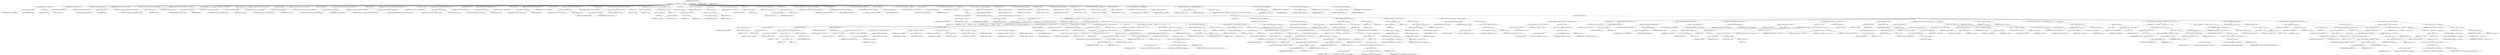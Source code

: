 digraph "getAndMoveToFrontDecode" {  
"1844" [label = <(METHOD,getAndMoveToFrontDecode)<SUB>543</SUB>> ]
"110" [label = <(PARAM,this)<SUB>543</SUB>> ]
"1845" [label = <(BLOCK,&lt;empty&gt;,&lt;empty&gt;)<SUB>543</SUB>> ]
"1846" [label = <(&lt;operator&gt;.assignment,this.origPtr = this.bsR(24))<SUB>544</SUB>> ]
"1847" [label = <(&lt;operator&gt;.fieldAccess,this.origPtr)<SUB>544</SUB>> ]
"109" [label = <(IDENTIFIER,this,this.origPtr = this.bsR(24))<SUB>544</SUB>> ]
"1848" [label = <(FIELD_IDENTIFIER,origPtr,origPtr)<SUB>544</SUB>> ]
"1849" [label = <(bsR,this.bsR(24))<SUB>544</SUB>> ]
"111" [label = <(IDENTIFIER,this,this.bsR(24))<SUB>544</SUB>> ]
"1850" [label = <(LITERAL,24,this.bsR(24))<SUB>544</SUB>> ]
"1851" [label = <(recvDecodingTables,this.recvDecodingTables())<SUB>545</SUB>> ]
"112" [label = <(IDENTIFIER,this,this.recvDecodingTables())<SUB>545</SUB>> ]
"1852" [label = <(LOCAL,InputStream inShadow: java.io.InputStream)> ]
"1853" [label = <(&lt;operator&gt;.assignment,InputStream inShadow = this.in)<SUB>547</SUB>> ]
"1854" [label = <(IDENTIFIER,inShadow,InputStream inShadow = this.in)<SUB>547</SUB>> ]
"1855" [label = <(&lt;operator&gt;.fieldAccess,this.in)<SUB>547</SUB>> ]
"113" [label = <(IDENTIFIER,this,InputStream inShadow = this.in)<SUB>547</SUB>> ]
"1856" [label = <(FIELD_IDENTIFIER,in,in)<SUB>547</SUB>> ]
"1857" [label = <(LOCAL,Data dataShadow: org.apache.tools.bzip2.CBZip2InputStream$Data)> ]
"1858" [label = <(&lt;operator&gt;.assignment,CBZip2InputStream$Data dataShadow = this.data)<SUB>548</SUB>> ]
"1859" [label = <(IDENTIFIER,dataShadow,CBZip2InputStream$Data dataShadow = this.data)<SUB>548</SUB>> ]
"1860" [label = <(&lt;operator&gt;.fieldAccess,this.data)<SUB>548</SUB>> ]
"114" [label = <(IDENTIFIER,this,CBZip2InputStream$Data dataShadow = this.data)<SUB>548</SUB>> ]
"1861" [label = <(FIELD_IDENTIFIER,data,data)<SUB>548</SUB>> ]
"1862" [label = <(LOCAL,byte[] ll8: byte[])> ]
"1863" [label = <(&lt;operator&gt;.assignment,byte[] ll8 = dataShadow.ll8)<SUB>549</SUB>> ]
"1864" [label = <(IDENTIFIER,ll8,byte[] ll8 = dataShadow.ll8)<SUB>549</SUB>> ]
"1865" [label = <(&lt;operator&gt;.fieldAccess,dataShadow.ll8)<SUB>549</SUB>> ]
"1866" [label = <(IDENTIFIER,dataShadow,byte[] ll8 = dataShadow.ll8)<SUB>549</SUB>> ]
"1867" [label = <(FIELD_IDENTIFIER,ll8,ll8)<SUB>549</SUB>> ]
"1868" [label = <(LOCAL,int[] unzftab: int[])> ]
"1869" [label = <(&lt;operator&gt;.assignment,int[] unzftab = dataShadow.unzftab)<SUB>550</SUB>> ]
"1870" [label = <(IDENTIFIER,unzftab,int[] unzftab = dataShadow.unzftab)<SUB>550</SUB>> ]
"1871" [label = <(&lt;operator&gt;.fieldAccess,dataShadow.unzftab)<SUB>550</SUB>> ]
"1872" [label = <(IDENTIFIER,dataShadow,int[] unzftab = dataShadow.unzftab)<SUB>550</SUB>> ]
"1873" [label = <(FIELD_IDENTIFIER,unzftab,unzftab)<SUB>550</SUB>> ]
"1874" [label = <(LOCAL,byte[] selector: byte[])> ]
"1875" [label = <(&lt;operator&gt;.assignment,byte[] selector = dataShadow.selector)<SUB>551</SUB>> ]
"1876" [label = <(IDENTIFIER,selector,byte[] selector = dataShadow.selector)<SUB>551</SUB>> ]
"1877" [label = <(&lt;operator&gt;.fieldAccess,dataShadow.selector)<SUB>551</SUB>> ]
"1878" [label = <(IDENTIFIER,dataShadow,byte[] selector = dataShadow.selector)<SUB>551</SUB>> ]
"1879" [label = <(FIELD_IDENTIFIER,selector,selector)<SUB>551</SUB>> ]
"1880" [label = <(LOCAL,byte[] seqToUnseq: byte[])> ]
"1881" [label = <(&lt;operator&gt;.assignment,byte[] seqToUnseq = dataShadow.seqToUnseq)<SUB>552</SUB>> ]
"1882" [label = <(IDENTIFIER,seqToUnseq,byte[] seqToUnseq = dataShadow.seqToUnseq)<SUB>552</SUB>> ]
"1883" [label = <(&lt;operator&gt;.fieldAccess,dataShadow.seqToUnseq)<SUB>552</SUB>> ]
"1884" [label = <(IDENTIFIER,dataShadow,byte[] seqToUnseq = dataShadow.seqToUnseq)<SUB>552</SUB>> ]
"1885" [label = <(FIELD_IDENTIFIER,seqToUnseq,seqToUnseq)<SUB>552</SUB>> ]
"1886" [label = <(LOCAL,char[] yy: char[])> ]
"1887" [label = <(&lt;operator&gt;.assignment,char[] yy = dataShadow.getAndMoveToFrontDecode_yy)<SUB>553</SUB>> ]
"1888" [label = <(IDENTIFIER,yy,char[] yy = dataShadow.getAndMoveToFrontDecode_yy)<SUB>553</SUB>> ]
"1889" [label = <(&lt;operator&gt;.fieldAccess,dataShadow.getAndMoveToFrontDecode_yy)<SUB>553</SUB>> ]
"1890" [label = <(IDENTIFIER,dataShadow,char[] yy = dataShadow.getAndMoveToFrontDecode_yy)<SUB>553</SUB>> ]
"1891" [label = <(FIELD_IDENTIFIER,getAndMoveToFrontDecode_yy,getAndMoveToFrontDecode_yy)<SUB>553</SUB>> ]
"1892" [label = <(LOCAL,int[] minLens: int[])> ]
"1893" [label = <(&lt;operator&gt;.assignment,int[] minLens = dataShadow.minLens)<SUB>554</SUB>> ]
"1894" [label = <(IDENTIFIER,minLens,int[] minLens = dataShadow.minLens)<SUB>554</SUB>> ]
"1895" [label = <(&lt;operator&gt;.fieldAccess,dataShadow.minLens)<SUB>554</SUB>> ]
"1896" [label = <(IDENTIFIER,dataShadow,int[] minLens = dataShadow.minLens)<SUB>554</SUB>> ]
"1897" [label = <(FIELD_IDENTIFIER,minLens,minLens)<SUB>554</SUB>> ]
"1898" [label = <(LOCAL,int[][] limit: int[][])> ]
"1899" [label = <(&lt;operator&gt;.assignment,int[][] limit = dataShadow.limit)<SUB>555</SUB>> ]
"1900" [label = <(IDENTIFIER,limit,int[][] limit = dataShadow.limit)<SUB>555</SUB>> ]
"1901" [label = <(&lt;operator&gt;.fieldAccess,dataShadow.limit)<SUB>555</SUB>> ]
"1902" [label = <(IDENTIFIER,dataShadow,int[][] limit = dataShadow.limit)<SUB>555</SUB>> ]
"1903" [label = <(FIELD_IDENTIFIER,limit,limit)<SUB>555</SUB>> ]
"1904" [label = <(LOCAL,int[][] base: int[][])> ]
"1905" [label = <(&lt;operator&gt;.assignment,int[][] base = dataShadow.base)<SUB>556</SUB>> ]
"1906" [label = <(IDENTIFIER,base,int[][] base = dataShadow.base)<SUB>556</SUB>> ]
"1907" [label = <(&lt;operator&gt;.fieldAccess,dataShadow.base)<SUB>556</SUB>> ]
"1908" [label = <(IDENTIFIER,dataShadow,int[][] base = dataShadow.base)<SUB>556</SUB>> ]
"1909" [label = <(FIELD_IDENTIFIER,base,base)<SUB>556</SUB>> ]
"1910" [label = <(LOCAL,int[][] perm: int[][])> ]
"1911" [label = <(&lt;operator&gt;.assignment,int[][] perm = dataShadow.perm)<SUB>557</SUB>> ]
"1912" [label = <(IDENTIFIER,perm,int[][] perm = dataShadow.perm)<SUB>557</SUB>> ]
"1913" [label = <(&lt;operator&gt;.fieldAccess,dataShadow.perm)<SUB>557</SUB>> ]
"1914" [label = <(IDENTIFIER,dataShadow,int[][] perm = dataShadow.perm)<SUB>557</SUB>> ]
"1915" [label = <(FIELD_IDENTIFIER,perm,perm)<SUB>557</SUB>> ]
"1916" [label = <(LOCAL,int limitLast: int)> ]
"1917" [label = <(&lt;operator&gt;.assignment,int limitLast = this.blockSize100k * 100000)<SUB>558</SUB>> ]
"1918" [label = <(IDENTIFIER,limitLast,int limitLast = this.blockSize100k * 100000)<SUB>558</SUB>> ]
"1919" [label = <(&lt;operator&gt;.multiplication,this.blockSize100k * 100000)<SUB>558</SUB>> ]
"1920" [label = <(&lt;operator&gt;.fieldAccess,this.blockSize100k)<SUB>558</SUB>> ]
"115" [label = <(IDENTIFIER,this,this.blockSize100k * 100000)<SUB>558</SUB>> ]
"1921" [label = <(FIELD_IDENTIFIER,blockSize100k,blockSize100k)<SUB>558</SUB>> ]
"1922" [label = <(LITERAL,100000,this.blockSize100k * 100000)<SUB>558</SUB>> ]
"1923" [label = <(CONTROL_STRUCTURE,for (int i = 256; Some(--i &gt;= 0); ),for (int i = 256; Some(--i &gt;= 0); ))<SUB>566</SUB>> ]
"1924" [label = <(LOCAL,int i: int)> ]
"1925" [label = <(&lt;operator&gt;.assignment,int i = 256)<SUB>566</SUB>> ]
"1926" [label = <(IDENTIFIER,i,int i = 256)<SUB>566</SUB>> ]
"1927" [label = <(LITERAL,256,int i = 256)<SUB>566</SUB>> ]
"1928" [label = <(&lt;operator&gt;.greaterEqualsThan,--i &gt;= 0)<SUB>566</SUB>> ]
"1929" [label = <(&lt;operator&gt;.preDecrement,--i)<SUB>566</SUB>> ]
"1930" [label = <(IDENTIFIER,i,--i)<SUB>566</SUB>> ]
"1931" [label = <(LITERAL,0,--i &gt;= 0)<SUB>566</SUB>> ]
"1932" [label = <(BLOCK,&lt;empty&gt;,&lt;empty&gt;)<SUB>566</SUB>> ]
"1933" [label = <(&lt;operator&gt;.assignment,yy[i] = (char) i)<SUB>567</SUB>> ]
"1934" [label = <(&lt;operator&gt;.indexAccess,yy[i])<SUB>567</SUB>> ]
"1935" [label = <(IDENTIFIER,yy,yy[i] = (char) i)<SUB>567</SUB>> ]
"1936" [label = <(IDENTIFIER,i,yy[i] = (char) i)<SUB>567</SUB>> ]
"1937" [label = <(&lt;operator&gt;.cast,(char) i)<SUB>567</SUB>> ]
"1938" [label = <(TYPE_REF,char,char)<SUB>567</SUB>> ]
"1939" [label = <(IDENTIFIER,i,(char) i)<SUB>567</SUB>> ]
"1940" [label = <(&lt;operator&gt;.assignment,unzftab[i] = 0)<SUB>568</SUB>> ]
"1941" [label = <(&lt;operator&gt;.indexAccess,unzftab[i])<SUB>568</SUB>> ]
"1942" [label = <(IDENTIFIER,unzftab,unzftab[i] = 0)<SUB>568</SUB>> ]
"1943" [label = <(IDENTIFIER,i,unzftab[i] = 0)<SUB>568</SUB>> ]
"1944" [label = <(LITERAL,0,unzftab[i] = 0)<SUB>568</SUB>> ]
"1945" [label = <(LOCAL,int groupNo: int)> ]
"1946" [label = <(&lt;operator&gt;.assignment,int groupNo = 0)<SUB>571</SUB>> ]
"1947" [label = <(IDENTIFIER,groupNo,int groupNo = 0)<SUB>571</SUB>> ]
"1948" [label = <(LITERAL,0,int groupNo = 0)<SUB>571</SUB>> ]
"1949" [label = <(LOCAL,int groupPos: int)> ]
"1950" [label = <(&lt;operator&gt;.assignment,int groupPos = G_SIZE - 1)<SUB>572</SUB>> ]
"1951" [label = <(IDENTIFIER,groupPos,int groupPos = G_SIZE - 1)<SUB>572</SUB>> ]
"1952" [label = <(&lt;operator&gt;.subtraction,G_SIZE - 1)<SUB>572</SUB>> ]
"1953" [label = <(IDENTIFIER,G_SIZE,G_SIZE - 1)<SUB>572</SUB>> ]
"1954" [label = <(LITERAL,1,G_SIZE - 1)<SUB>572</SUB>> ]
"1955" [label = <(LOCAL,int eob: int)> ]
"1956" [label = <(&lt;operator&gt;.assignment,int eob = this.nInUse + 1)<SUB>573</SUB>> ]
"1957" [label = <(IDENTIFIER,eob,int eob = this.nInUse + 1)<SUB>573</SUB>> ]
"1958" [label = <(&lt;operator&gt;.addition,this.nInUse + 1)<SUB>573</SUB>> ]
"1959" [label = <(&lt;operator&gt;.fieldAccess,this.nInUse)<SUB>573</SUB>> ]
"116" [label = <(IDENTIFIER,this,this.nInUse + 1)<SUB>573</SUB>> ]
"1960" [label = <(FIELD_IDENTIFIER,nInUse,nInUse)<SUB>573</SUB>> ]
"1961" [label = <(LITERAL,1,this.nInUse + 1)<SUB>573</SUB>> ]
"1962" [label = <(LOCAL,int nextSym: int)> ]
"1963" [label = <(&lt;operator&gt;.assignment,int nextSym = this.getAndMoveToFrontDecode0(0))<SUB>574</SUB>> ]
"1964" [label = <(IDENTIFIER,nextSym,int nextSym = this.getAndMoveToFrontDecode0(0))<SUB>574</SUB>> ]
"1965" [label = <(getAndMoveToFrontDecode0,this.getAndMoveToFrontDecode0(0))<SUB>574</SUB>> ]
"117" [label = <(IDENTIFIER,this,this.getAndMoveToFrontDecode0(0))<SUB>574</SUB>> ]
"1966" [label = <(LITERAL,0,this.getAndMoveToFrontDecode0(0))<SUB>574</SUB>> ]
"1967" [label = <(LOCAL,int bsBuffShadow: int)> ]
"1968" [label = <(&lt;operator&gt;.assignment,int bsBuffShadow = this.bsBuff)<SUB>575</SUB>> ]
"1969" [label = <(IDENTIFIER,bsBuffShadow,int bsBuffShadow = this.bsBuff)<SUB>575</SUB>> ]
"1970" [label = <(&lt;operator&gt;.fieldAccess,this.bsBuff)<SUB>575</SUB>> ]
"118" [label = <(IDENTIFIER,this,int bsBuffShadow = this.bsBuff)<SUB>575</SUB>> ]
"1971" [label = <(FIELD_IDENTIFIER,bsBuff,bsBuff)<SUB>575</SUB>> ]
"1972" [label = <(LOCAL,int bsLiveShadow: int)> ]
"1973" [label = <(&lt;operator&gt;.assignment,int bsLiveShadow = this.bsLive)<SUB>576</SUB>> ]
"1974" [label = <(IDENTIFIER,bsLiveShadow,int bsLiveShadow = this.bsLive)<SUB>576</SUB>> ]
"1975" [label = <(&lt;operator&gt;.fieldAccess,this.bsLive)<SUB>576</SUB>> ]
"119" [label = <(IDENTIFIER,this,int bsLiveShadow = this.bsLive)<SUB>576</SUB>> ]
"1976" [label = <(FIELD_IDENTIFIER,bsLive,bsLive)<SUB>576</SUB>> ]
"1977" [label = <(LOCAL,int lastShadow: int)> ]
"1978" [label = <(&lt;operator&gt;.assignment,int lastShadow = -1)<SUB>577</SUB>> ]
"1979" [label = <(IDENTIFIER,lastShadow,int lastShadow = -1)<SUB>577</SUB>> ]
"1980" [label = <(&lt;operator&gt;.minus,-1)<SUB>577</SUB>> ]
"1981" [label = <(LITERAL,1,-1)<SUB>577</SUB>> ]
"1982" [label = <(LOCAL,int zt: int)> ]
"1983" [label = <(&lt;operator&gt;.assignment,int zt = selector[groupNo] &amp; 0xff)<SUB>578</SUB>> ]
"1984" [label = <(IDENTIFIER,zt,int zt = selector[groupNo] &amp; 0xff)<SUB>578</SUB>> ]
"1985" [label = <(&lt;operator&gt;.and,selector[groupNo] &amp; 0xff)<SUB>578</SUB>> ]
"1986" [label = <(&lt;operator&gt;.indexAccess,selector[groupNo])<SUB>578</SUB>> ]
"1987" [label = <(IDENTIFIER,selector,selector[groupNo] &amp; 0xff)<SUB>578</SUB>> ]
"1988" [label = <(IDENTIFIER,groupNo,selector[groupNo] &amp; 0xff)<SUB>578</SUB>> ]
"1989" [label = <(LITERAL,0xff,selector[groupNo] &amp; 0xff)<SUB>578</SUB>> ]
"1990" [label = <(LOCAL,int[] base_zt: int[])> ]
"1991" [label = <(&lt;operator&gt;.assignment,int[] base_zt = base[zt])<SUB>579</SUB>> ]
"1992" [label = <(IDENTIFIER,base_zt,int[] base_zt = base[zt])<SUB>579</SUB>> ]
"1993" [label = <(&lt;operator&gt;.indexAccess,base[zt])<SUB>579</SUB>> ]
"1994" [label = <(IDENTIFIER,base,int[] base_zt = base[zt])<SUB>579</SUB>> ]
"1995" [label = <(IDENTIFIER,zt,int[] base_zt = base[zt])<SUB>579</SUB>> ]
"1996" [label = <(LOCAL,int[] limit_zt: int[])> ]
"1997" [label = <(&lt;operator&gt;.assignment,int[] limit_zt = limit[zt])<SUB>580</SUB>> ]
"1998" [label = <(IDENTIFIER,limit_zt,int[] limit_zt = limit[zt])<SUB>580</SUB>> ]
"1999" [label = <(&lt;operator&gt;.indexAccess,limit[zt])<SUB>580</SUB>> ]
"2000" [label = <(IDENTIFIER,limit,int[] limit_zt = limit[zt])<SUB>580</SUB>> ]
"2001" [label = <(IDENTIFIER,zt,int[] limit_zt = limit[zt])<SUB>580</SUB>> ]
"2002" [label = <(LOCAL,int[] perm_zt: int[])> ]
"2003" [label = <(&lt;operator&gt;.assignment,int[] perm_zt = perm[zt])<SUB>581</SUB>> ]
"2004" [label = <(IDENTIFIER,perm_zt,int[] perm_zt = perm[zt])<SUB>581</SUB>> ]
"2005" [label = <(&lt;operator&gt;.indexAccess,perm[zt])<SUB>581</SUB>> ]
"2006" [label = <(IDENTIFIER,perm,int[] perm_zt = perm[zt])<SUB>581</SUB>> ]
"2007" [label = <(IDENTIFIER,zt,int[] perm_zt = perm[zt])<SUB>581</SUB>> ]
"2008" [label = <(LOCAL,int minLens_zt: int)> ]
"2009" [label = <(&lt;operator&gt;.assignment,int minLens_zt = minLens[zt])<SUB>582</SUB>> ]
"2010" [label = <(IDENTIFIER,minLens_zt,int minLens_zt = minLens[zt])<SUB>582</SUB>> ]
"2011" [label = <(&lt;operator&gt;.indexAccess,minLens[zt])<SUB>582</SUB>> ]
"2012" [label = <(IDENTIFIER,minLens,int minLens_zt = minLens[zt])<SUB>582</SUB>> ]
"2013" [label = <(IDENTIFIER,zt,int minLens_zt = minLens[zt])<SUB>582</SUB>> ]
"2014" [label = <(CONTROL_STRUCTURE,while (nextSym != eob),while (nextSym != eob))<SUB>584</SUB>> ]
"2015" [label = <(&lt;operator&gt;.notEquals,nextSym != eob)<SUB>584</SUB>> ]
"2016" [label = <(IDENTIFIER,nextSym,nextSym != eob)<SUB>584</SUB>> ]
"2017" [label = <(IDENTIFIER,eob,nextSym != eob)<SUB>584</SUB>> ]
"2018" [label = <(BLOCK,&lt;empty&gt;,&lt;empty&gt;)<SUB>584</SUB>> ]
"2019" [label = <(CONTROL_STRUCTURE,if ((nextSym == RUNA) || (nextSym == RUNB)),if ((nextSym == RUNA) || (nextSym == RUNB)))<SUB>585</SUB>> ]
"2020" [label = <(&lt;operator&gt;.logicalOr,(nextSym == RUNA) || (nextSym == RUNB))<SUB>585</SUB>> ]
"2021" [label = <(&lt;operator&gt;.equals,nextSym == RUNA)<SUB>585</SUB>> ]
"2022" [label = <(IDENTIFIER,nextSym,nextSym == RUNA)<SUB>585</SUB>> ]
"2023" [label = <(IDENTIFIER,RUNA,nextSym == RUNA)<SUB>585</SUB>> ]
"2024" [label = <(&lt;operator&gt;.equals,nextSym == RUNB)<SUB>585</SUB>> ]
"2025" [label = <(IDENTIFIER,nextSym,nextSym == RUNB)<SUB>585</SUB>> ]
"2026" [label = <(IDENTIFIER,RUNB,nextSym == RUNB)<SUB>585</SUB>> ]
"2027" [label = <(BLOCK,&lt;empty&gt;,&lt;empty&gt;)<SUB>585</SUB>> ]
"2028" [label = <(LOCAL,int s: int)> ]
"2029" [label = <(&lt;operator&gt;.assignment,int s = -1)<SUB>586</SUB>> ]
"2030" [label = <(IDENTIFIER,s,int s = -1)<SUB>586</SUB>> ]
"2031" [label = <(&lt;operator&gt;.minus,-1)<SUB>586</SUB>> ]
"2032" [label = <(LITERAL,1,-1)<SUB>586</SUB>> ]
"2033" [label = <(CONTROL_STRUCTURE,for (int n = 1; Some(true); n &lt;&lt;= 1),for (int n = 1; Some(true); n &lt;&lt;= 1))<SUB>588</SUB>> ]
"2034" [label = <(LOCAL,int n: int)> ]
"2035" [label = <(&lt;operator&gt;.assignment,int n = 1)<SUB>588</SUB>> ]
"2036" [label = <(IDENTIFIER,n,int n = 1)<SUB>588</SUB>> ]
"2037" [label = <(LITERAL,1,int n = 1)<SUB>588</SUB>> ]
"2038" [label = <(LITERAL,true,for (int n = 1; Some(true); n &lt;&lt;= 1))<SUB>588</SUB>> ]
"2039" [label = <(&lt;operators&gt;.assignmentShiftLeft,n &lt;&lt;= 1)<SUB>588</SUB>> ]
"2040" [label = <(IDENTIFIER,n,n &lt;&lt;= 1)<SUB>588</SUB>> ]
"2041" [label = <(LITERAL,1,n &lt;&lt;= 1)<SUB>588</SUB>> ]
"2042" [label = <(BLOCK,&lt;empty&gt;,&lt;empty&gt;)<SUB>588</SUB>> ]
"2043" [label = <(CONTROL_STRUCTURE,if (nextSym == RUNA),if (nextSym == RUNA))<SUB>589</SUB>> ]
"2044" [label = <(&lt;operator&gt;.equals,nextSym == RUNA)<SUB>589</SUB>> ]
"2045" [label = <(IDENTIFIER,nextSym,nextSym == RUNA)<SUB>589</SUB>> ]
"2046" [label = <(IDENTIFIER,RUNA,nextSym == RUNA)<SUB>589</SUB>> ]
"2047" [label = <(BLOCK,&lt;empty&gt;,&lt;empty&gt;)<SUB>589</SUB>> ]
"2048" [label = <(&lt;operator&gt;.assignmentPlus,s += n)<SUB>590</SUB>> ]
"2049" [label = <(IDENTIFIER,s,s += n)<SUB>590</SUB>> ]
"2050" [label = <(IDENTIFIER,n,s += n)<SUB>590</SUB>> ]
"2051" [label = <(CONTROL_STRUCTURE,else,else)<SUB>591</SUB>> ]
"2052" [label = <(CONTROL_STRUCTURE,if (nextSym == RUNB),if (nextSym == RUNB))<SUB>591</SUB>> ]
"2053" [label = <(&lt;operator&gt;.equals,nextSym == RUNB)<SUB>591</SUB>> ]
"2054" [label = <(IDENTIFIER,nextSym,nextSym == RUNB)<SUB>591</SUB>> ]
"2055" [label = <(IDENTIFIER,RUNB,nextSym == RUNB)<SUB>591</SUB>> ]
"2056" [label = <(BLOCK,&lt;empty&gt;,&lt;empty&gt;)<SUB>591</SUB>> ]
"2057" [label = <(&lt;operator&gt;.assignmentPlus,s += n &lt;&lt; 1)<SUB>592</SUB>> ]
"2058" [label = <(IDENTIFIER,s,s += n &lt;&lt; 1)<SUB>592</SUB>> ]
"2059" [label = <(&lt;operator&gt;.shiftLeft,n &lt;&lt; 1)<SUB>592</SUB>> ]
"2060" [label = <(IDENTIFIER,n,n &lt;&lt; 1)<SUB>592</SUB>> ]
"2061" [label = <(LITERAL,1,n &lt;&lt; 1)<SUB>592</SUB>> ]
"2062" [label = <(CONTROL_STRUCTURE,else,else)<SUB>593</SUB>> ]
"2063" [label = <(BLOCK,&lt;empty&gt;,&lt;empty&gt;)<SUB>593</SUB>> ]
"2064" [label = <(CONTROL_STRUCTURE,break;,break;)<SUB>594</SUB>> ]
"2065" [label = <(CONTROL_STRUCTURE,if (groupPos == 0),if (groupPos == 0))<SUB>597</SUB>> ]
"2066" [label = <(&lt;operator&gt;.equals,groupPos == 0)<SUB>597</SUB>> ]
"2067" [label = <(IDENTIFIER,groupPos,groupPos == 0)<SUB>597</SUB>> ]
"2068" [label = <(LITERAL,0,groupPos == 0)<SUB>597</SUB>> ]
"2069" [label = <(BLOCK,&lt;empty&gt;,&lt;empty&gt;)<SUB>597</SUB>> ]
"2070" [label = <(&lt;operator&gt;.assignment,groupPos = G_SIZE - 1)<SUB>598</SUB>> ]
"2071" [label = <(IDENTIFIER,groupPos,groupPos = G_SIZE - 1)<SUB>598</SUB>> ]
"2072" [label = <(&lt;operator&gt;.subtraction,G_SIZE - 1)<SUB>598</SUB>> ]
"2073" [label = <(IDENTIFIER,G_SIZE,G_SIZE - 1)<SUB>598</SUB>> ]
"2074" [label = <(LITERAL,1,G_SIZE - 1)<SUB>598</SUB>> ]
"2075" [label = <(&lt;operator&gt;.assignment,zt = selector[++groupNo] &amp; 0xff)<SUB>599</SUB>> ]
"2076" [label = <(IDENTIFIER,zt,zt = selector[++groupNo] &amp; 0xff)<SUB>599</SUB>> ]
"2077" [label = <(&lt;operator&gt;.and,selector[++groupNo] &amp; 0xff)<SUB>599</SUB>> ]
"2078" [label = <(&lt;operator&gt;.indexAccess,selector[++groupNo])<SUB>599</SUB>> ]
"2079" [label = <(IDENTIFIER,selector,selector[++groupNo] &amp; 0xff)<SUB>599</SUB>> ]
"2080" [label = <(&lt;operator&gt;.preIncrement,++groupNo)<SUB>599</SUB>> ]
"2081" [label = <(IDENTIFIER,groupNo,++groupNo)<SUB>599</SUB>> ]
"2082" [label = <(LITERAL,0xff,selector[++groupNo] &amp; 0xff)<SUB>599</SUB>> ]
"2083" [label = <(&lt;operator&gt;.assignment,base_zt = base[zt])<SUB>600</SUB>> ]
"2084" [label = <(IDENTIFIER,base_zt,base_zt = base[zt])<SUB>600</SUB>> ]
"2085" [label = <(&lt;operator&gt;.indexAccess,base[zt])<SUB>600</SUB>> ]
"2086" [label = <(IDENTIFIER,base,base_zt = base[zt])<SUB>600</SUB>> ]
"2087" [label = <(IDENTIFIER,zt,base_zt = base[zt])<SUB>600</SUB>> ]
"2088" [label = <(&lt;operator&gt;.assignment,limit_zt = limit[zt])<SUB>601</SUB>> ]
"2089" [label = <(IDENTIFIER,limit_zt,limit_zt = limit[zt])<SUB>601</SUB>> ]
"2090" [label = <(&lt;operator&gt;.indexAccess,limit[zt])<SUB>601</SUB>> ]
"2091" [label = <(IDENTIFIER,limit,limit_zt = limit[zt])<SUB>601</SUB>> ]
"2092" [label = <(IDENTIFIER,zt,limit_zt = limit[zt])<SUB>601</SUB>> ]
"2093" [label = <(&lt;operator&gt;.assignment,perm_zt = perm[zt])<SUB>602</SUB>> ]
"2094" [label = <(IDENTIFIER,perm_zt,perm_zt = perm[zt])<SUB>602</SUB>> ]
"2095" [label = <(&lt;operator&gt;.indexAccess,perm[zt])<SUB>602</SUB>> ]
"2096" [label = <(IDENTIFIER,perm,perm_zt = perm[zt])<SUB>602</SUB>> ]
"2097" [label = <(IDENTIFIER,zt,perm_zt = perm[zt])<SUB>602</SUB>> ]
"2098" [label = <(&lt;operator&gt;.assignment,minLens_zt = minLens[zt])<SUB>603</SUB>> ]
"2099" [label = <(IDENTIFIER,minLens_zt,minLens_zt = minLens[zt])<SUB>603</SUB>> ]
"2100" [label = <(&lt;operator&gt;.indexAccess,minLens[zt])<SUB>603</SUB>> ]
"2101" [label = <(IDENTIFIER,minLens,minLens_zt = minLens[zt])<SUB>603</SUB>> ]
"2102" [label = <(IDENTIFIER,zt,minLens_zt = minLens[zt])<SUB>603</SUB>> ]
"2103" [label = <(CONTROL_STRUCTURE,else,else)<SUB>604</SUB>> ]
"2104" [label = <(BLOCK,&lt;empty&gt;,&lt;empty&gt;)<SUB>604</SUB>> ]
"2105" [label = <(&lt;operator&gt;.postDecrement,groupPos--)<SUB>605</SUB>> ]
"2106" [label = <(IDENTIFIER,groupPos,groupPos--)<SUB>605</SUB>> ]
"2107" [label = <(LOCAL,int zn: int)> ]
"2108" [label = <(&lt;operator&gt;.assignment,int zn = minLens_zt)<SUB>608</SUB>> ]
"2109" [label = <(IDENTIFIER,zn,int zn = minLens_zt)<SUB>608</SUB>> ]
"2110" [label = <(IDENTIFIER,minLens_zt,int zn = minLens_zt)<SUB>608</SUB>> ]
"2111" [label = <(CONTROL_STRUCTURE,while (bsLiveShadow &lt; zn),while (bsLiveShadow &lt; zn))<SUB>612</SUB>> ]
"2112" [label = <(&lt;operator&gt;.lessThan,bsLiveShadow &lt; zn)<SUB>612</SUB>> ]
"2113" [label = <(IDENTIFIER,bsLiveShadow,bsLiveShadow &lt; zn)<SUB>612</SUB>> ]
"2114" [label = <(IDENTIFIER,zn,bsLiveShadow &lt; zn)<SUB>612</SUB>> ]
"2115" [label = <(BLOCK,&lt;empty&gt;,&lt;empty&gt;)<SUB>612</SUB>> ]
"2116" [label = <(LOCAL,int thech: int)> ]
"2117" [label = <(&lt;operator&gt;.assignment,int thech = inShadow.read())<SUB>613</SUB>> ]
"2118" [label = <(IDENTIFIER,thech,int thech = inShadow.read())<SUB>613</SUB>> ]
"2119" [label = <(read,inShadow.read())<SUB>613</SUB>> ]
"2120" [label = <(IDENTIFIER,inShadow,inShadow.read())<SUB>613</SUB>> ]
"2121" [label = <(CONTROL_STRUCTURE,if (thech &gt;= 0),if (thech &gt;= 0))<SUB>614</SUB>> ]
"2122" [label = <(&lt;operator&gt;.greaterEqualsThan,thech &gt;= 0)<SUB>614</SUB>> ]
"2123" [label = <(IDENTIFIER,thech,thech &gt;= 0)<SUB>614</SUB>> ]
"2124" [label = <(LITERAL,0,thech &gt;= 0)<SUB>614</SUB>> ]
"2125" [label = <(BLOCK,&lt;empty&gt;,&lt;empty&gt;)<SUB>614</SUB>> ]
"2126" [label = <(&lt;operator&gt;.assignment,bsBuffShadow = (bsBuffShadow &lt;&lt; 8) | thech)<SUB>615</SUB>> ]
"2127" [label = <(IDENTIFIER,bsBuffShadow,bsBuffShadow = (bsBuffShadow &lt;&lt; 8) | thech)<SUB>615</SUB>> ]
"2128" [label = <(&lt;operator&gt;.or,(bsBuffShadow &lt;&lt; 8) | thech)<SUB>615</SUB>> ]
"2129" [label = <(&lt;operator&gt;.shiftLeft,bsBuffShadow &lt;&lt; 8)<SUB>615</SUB>> ]
"2130" [label = <(IDENTIFIER,bsBuffShadow,bsBuffShadow &lt;&lt; 8)<SUB>615</SUB>> ]
"2131" [label = <(LITERAL,8,bsBuffShadow &lt;&lt; 8)<SUB>615</SUB>> ]
"2132" [label = <(IDENTIFIER,thech,(bsBuffShadow &lt;&lt; 8) | thech)<SUB>615</SUB>> ]
"2133" [label = <(&lt;operator&gt;.assignmentPlus,bsLiveShadow += 8)<SUB>616</SUB>> ]
"2134" [label = <(IDENTIFIER,bsLiveShadow,bsLiveShadow += 8)<SUB>616</SUB>> ]
"2135" [label = <(LITERAL,8,bsLiveShadow += 8)<SUB>616</SUB>> ]
"2136" [label = <(CONTROL_STRUCTURE,continue;,continue;)<SUB>617</SUB>> ]
"2137" [label = <(CONTROL_STRUCTURE,else,else)<SUB>618</SUB>> ]
"2138" [label = <(BLOCK,&lt;empty&gt;,&lt;empty&gt;)<SUB>618</SUB>> ]
"2139" [label = <(&lt;operator&gt;.throw,throw new IOException(&quot;unexpected end of stream&quot;);)<SUB>619</SUB>> ]
"2140" [label = <(BLOCK,&lt;empty&gt;,&lt;empty&gt;)<SUB>619</SUB>> ]
"2141" [label = <(&lt;operator&gt;.assignment,&lt;empty&gt;)> ]
"2142" [label = <(IDENTIFIER,$obj16,&lt;empty&gt;)> ]
"2143" [label = <(&lt;operator&gt;.alloc,new IOException(&quot;unexpected end of stream&quot;))<SUB>619</SUB>> ]
"2144" [label = <(&lt;init&gt;,new IOException(&quot;unexpected end of stream&quot;))<SUB>619</SUB>> ]
"2145" [label = <(IDENTIFIER,$obj16,new IOException(&quot;unexpected end of stream&quot;))> ]
"2146" [label = <(LITERAL,&quot;unexpected end of stream&quot;,new IOException(&quot;unexpected end of stream&quot;))<SUB>619</SUB>> ]
"2147" [label = <(IDENTIFIER,$obj16,&lt;empty&gt;)> ]
"2148" [label = <(LOCAL,int zvec: int)> ]
"2149" [label = <(&lt;operator&gt;.assignment,int zvec = (bsBuffShadow &gt;&gt; (bsLiveShadow - zn)) &amp; ((1 &lt;&lt; zn) - 1))<SUB>622</SUB>> ]
"2150" [label = <(IDENTIFIER,zvec,int zvec = (bsBuffShadow &gt;&gt; (bsLiveShadow - zn)) &amp; ((1 &lt;&lt; zn) - 1))<SUB>622</SUB>> ]
"2151" [label = <(&lt;operator&gt;.and,(bsBuffShadow &gt;&gt; (bsLiveShadow - zn)) &amp; ((1 &lt;&lt; zn) - 1))<SUB>622</SUB>> ]
"2152" [label = <(&lt;operator&gt;.logicalShiftRight,bsBuffShadow &gt;&gt; (bsLiveShadow - zn))<SUB>622</SUB>> ]
"2153" [label = <(IDENTIFIER,bsBuffShadow,bsBuffShadow &gt;&gt; (bsLiveShadow - zn))<SUB>622</SUB>> ]
"2154" [label = <(&lt;operator&gt;.subtraction,bsLiveShadow - zn)<SUB>622</SUB>> ]
"2155" [label = <(IDENTIFIER,bsLiveShadow,bsLiveShadow - zn)<SUB>622</SUB>> ]
"2156" [label = <(IDENTIFIER,zn,bsLiveShadow - zn)<SUB>622</SUB>> ]
"2157" [label = <(&lt;operator&gt;.subtraction,(1 &lt;&lt; zn) - 1)<SUB>622</SUB>> ]
"2158" [label = <(&lt;operator&gt;.shiftLeft,1 &lt;&lt; zn)<SUB>622</SUB>> ]
"2159" [label = <(LITERAL,1,1 &lt;&lt; zn)<SUB>622</SUB>> ]
"2160" [label = <(IDENTIFIER,zn,1 &lt;&lt; zn)<SUB>622</SUB>> ]
"2161" [label = <(LITERAL,1,(1 &lt;&lt; zn) - 1)<SUB>622</SUB>> ]
"2162" [label = <(&lt;operator&gt;.assignmentMinus,bsLiveShadow -= zn)<SUB>623</SUB>> ]
"2163" [label = <(IDENTIFIER,bsLiveShadow,bsLiveShadow -= zn)<SUB>623</SUB>> ]
"2164" [label = <(IDENTIFIER,zn,bsLiveShadow -= zn)<SUB>623</SUB>> ]
"2165" [label = <(CONTROL_STRUCTURE,while (zvec &gt; limit_zt[zn]),while (zvec &gt; limit_zt[zn]))<SUB>625</SUB>> ]
"2166" [label = <(&lt;operator&gt;.greaterThan,zvec &gt; limit_zt[zn])<SUB>625</SUB>> ]
"2167" [label = <(IDENTIFIER,zvec,zvec &gt; limit_zt[zn])<SUB>625</SUB>> ]
"2168" [label = <(&lt;operator&gt;.indexAccess,limit_zt[zn])<SUB>625</SUB>> ]
"2169" [label = <(IDENTIFIER,limit_zt,zvec &gt; limit_zt[zn])<SUB>625</SUB>> ]
"2170" [label = <(IDENTIFIER,zn,zvec &gt; limit_zt[zn])<SUB>625</SUB>> ]
"2171" [label = <(BLOCK,&lt;empty&gt;,&lt;empty&gt;)<SUB>625</SUB>> ]
"2172" [label = <(&lt;operator&gt;.postIncrement,zn++)<SUB>626</SUB>> ]
"2173" [label = <(IDENTIFIER,zn,zn++)<SUB>626</SUB>> ]
"2174" [label = <(CONTROL_STRUCTURE,while (bsLiveShadow &lt; 1),while (bsLiveShadow &lt; 1))<SUB>627</SUB>> ]
"2175" [label = <(&lt;operator&gt;.lessThan,bsLiveShadow &lt; 1)<SUB>627</SUB>> ]
"2176" [label = <(IDENTIFIER,bsLiveShadow,bsLiveShadow &lt; 1)<SUB>627</SUB>> ]
"2177" [label = <(LITERAL,1,bsLiveShadow &lt; 1)<SUB>627</SUB>> ]
"2178" [label = <(BLOCK,&lt;empty&gt;,&lt;empty&gt;)<SUB>627</SUB>> ]
"2179" [label = <(LOCAL,int thech: int)> ]
"2180" [label = <(&lt;operator&gt;.assignment,int thech = inShadow.read())<SUB>628</SUB>> ]
"2181" [label = <(IDENTIFIER,thech,int thech = inShadow.read())<SUB>628</SUB>> ]
"2182" [label = <(read,inShadow.read())<SUB>628</SUB>> ]
"2183" [label = <(IDENTIFIER,inShadow,inShadow.read())<SUB>628</SUB>> ]
"2184" [label = <(CONTROL_STRUCTURE,if (thech &gt;= 0),if (thech &gt;= 0))<SUB>629</SUB>> ]
"2185" [label = <(&lt;operator&gt;.greaterEqualsThan,thech &gt;= 0)<SUB>629</SUB>> ]
"2186" [label = <(IDENTIFIER,thech,thech &gt;= 0)<SUB>629</SUB>> ]
"2187" [label = <(LITERAL,0,thech &gt;= 0)<SUB>629</SUB>> ]
"2188" [label = <(BLOCK,&lt;empty&gt;,&lt;empty&gt;)<SUB>629</SUB>> ]
"2189" [label = <(&lt;operator&gt;.assignment,bsBuffShadow = (bsBuffShadow &lt;&lt; 8) | thech)<SUB>630</SUB>> ]
"2190" [label = <(IDENTIFIER,bsBuffShadow,bsBuffShadow = (bsBuffShadow &lt;&lt; 8) | thech)<SUB>630</SUB>> ]
"2191" [label = <(&lt;operator&gt;.or,(bsBuffShadow &lt;&lt; 8) | thech)<SUB>630</SUB>> ]
"2192" [label = <(&lt;operator&gt;.shiftLeft,bsBuffShadow &lt;&lt; 8)<SUB>630</SUB>> ]
"2193" [label = <(IDENTIFIER,bsBuffShadow,bsBuffShadow &lt;&lt; 8)<SUB>630</SUB>> ]
"2194" [label = <(LITERAL,8,bsBuffShadow &lt;&lt; 8)<SUB>630</SUB>> ]
"2195" [label = <(IDENTIFIER,thech,(bsBuffShadow &lt;&lt; 8) | thech)<SUB>630</SUB>> ]
"2196" [label = <(&lt;operator&gt;.assignmentPlus,bsLiveShadow += 8)<SUB>631</SUB>> ]
"2197" [label = <(IDENTIFIER,bsLiveShadow,bsLiveShadow += 8)<SUB>631</SUB>> ]
"2198" [label = <(LITERAL,8,bsLiveShadow += 8)<SUB>631</SUB>> ]
"2199" [label = <(CONTROL_STRUCTURE,continue;,continue;)<SUB>632</SUB>> ]
"2200" [label = <(CONTROL_STRUCTURE,else,else)<SUB>633</SUB>> ]
"2201" [label = <(BLOCK,&lt;empty&gt;,&lt;empty&gt;)<SUB>633</SUB>> ]
"2202" [label = <(&lt;operator&gt;.throw,throw new IOException(&quot;unexpected end of stream&quot;);)<SUB>634</SUB>> ]
"2203" [label = <(BLOCK,&lt;empty&gt;,&lt;empty&gt;)<SUB>634</SUB>> ]
"2204" [label = <(&lt;operator&gt;.assignment,&lt;empty&gt;)> ]
"2205" [label = <(IDENTIFIER,$obj17,&lt;empty&gt;)> ]
"2206" [label = <(&lt;operator&gt;.alloc,new IOException(&quot;unexpected end of stream&quot;))<SUB>634</SUB>> ]
"2207" [label = <(&lt;init&gt;,new IOException(&quot;unexpected end of stream&quot;))<SUB>634</SUB>> ]
"2208" [label = <(IDENTIFIER,$obj17,new IOException(&quot;unexpected end of stream&quot;))> ]
"2209" [label = <(LITERAL,&quot;unexpected end of stream&quot;,new IOException(&quot;unexpected end of stream&quot;))<SUB>634</SUB>> ]
"2210" [label = <(IDENTIFIER,$obj17,&lt;empty&gt;)> ]
"2211" [label = <(&lt;operator&gt;.postDecrement,bsLiveShadow--)<SUB>637</SUB>> ]
"2212" [label = <(IDENTIFIER,bsLiveShadow,bsLiveShadow--)<SUB>637</SUB>> ]
"2213" [label = <(&lt;operator&gt;.assignment,zvec = (zvec &lt;&lt; 1) | ((bsBuffShadow &gt;&gt; bsLiveShadow) &amp; 1))<SUB>638</SUB>> ]
"2214" [label = <(IDENTIFIER,zvec,zvec = (zvec &lt;&lt; 1) | ((bsBuffShadow &gt;&gt; bsLiveShadow) &amp; 1))<SUB>638</SUB>> ]
"2215" [label = <(&lt;operator&gt;.or,(zvec &lt;&lt; 1) | ((bsBuffShadow &gt;&gt; bsLiveShadow) &amp; 1))<SUB>638</SUB>> ]
"2216" [label = <(&lt;operator&gt;.shiftLeft,zvec &lt;&lt; 1)<SUB>638</SUB>> ]
"2217" [label = <(IDENTIFIER,zvec,zvec &lt;&lt; 1)<SUB>638</SUB>> ]
"2218" [label = <(LITERAL,1,zvec &lt;&lt; 1)<SUB>638</SUB>> ]
"2219" [label = <(&lt;operator&gt;.and,(bsBuffShadow &gt;&gt; bsLiveShadow) &amp; 1)<SUB>638</SUB>> ]
"2220" [label = <(&lt;operator&gt;.logicalShiftRight,bsBuffShadow &gt;&gt; bsLiveShadow)<SUB>638</SUB>> ]
"2221" [label = <(IDENTIFIER,bsBuffShadow,bsBuffShadow &gt;&gt; bsLiveShadow)<SUB>638</SUB>> ]
"2222" [label = <(IDENTIFIER,bsLiveShadow,bsBuffShadow &gt;&gt; bsLiveShadow)<SUB>638</SUB>> ]
"2223" [label = <(LITERAL,1,(bsBuffShadow &gt;&gt; bsLiveShadow) &amp; 1)<SUB>638</SUB>> ]
"2224" [label = <(&lt;operator&gt;.assignment,nextSym = perm_zt[zvec - base_zt[zn]])<SUB>640</SUB>> ]
"2225" [label = <(IDENTIFIER,nextSym,nextSym = perm_zt[zvec - base_zt[zn]])<SUB>640</SUB>> ]
"2226" [label = <(&lt;operator&gt;.indexAccess,perm_zt[zvec - base_zt[zn]])<SUB>640</SUB>> ]
"2227" [label = <(IDENTIFIER,perm_zt,nextSym = perm_zt[zvec - base_zt[zn]])<SUB>640</SUB>> ]
"2228" [label = <(&lt;operator&gt;.subtraction,zvec - base_zt[zn])<SUB>640</SUB>> ]
"2229" [label = <(IDENTIFIER,zvec,zvec - base_zt[zn])<SUB>640</SUB>> ]
"2230" [label = <(&lt;operator&gt;.indexAccess,base_zt[zn])<SUB>640</SUB>> ]
"2231" [label = <(IDENTIFIER,base_zt,zvec - base_zt[zn])<SUB>640</SUB>> ]
"2232" [label = <(IDENTIFIER,zn,zvec - base_zt[zn])<SUB>640</SUB>> ]
"2233" [label = <(LOCAL,byte ch: byte)> ]
"2234" [label = <(&lt;operator&gt;.assignment,byte ch = seqToUnseq[yy[0]])<SUB>643</SUB>> ]
"2235" [label = <(IDENTIFIER,ch,byte ch = seqToUnseq[yy[0]])<SUB>643</SUB>> ]
"2236" [label = <(&lt;operator&gt;.indexAccess,seqToUnseq[yy[0]])<SUB>643</SUB>> ]
"2237" [label = <(IDENTIFIER,seqToUnseq,byte ch = seqToUnseq[yy[0]])<SUB>643</SUB>> ]
"2238" [label = <(&lt;operator&gt;.indexAccess,yy[0])<SUB>643</SUB>> ]
"2239" [label = <(IDENTIFIER,yy,byte ch = seqToUnseq[yy[0]])<SUB>643</SUB>> ]
"2240" [label = <(LITERAL,0,byte ch = seqToUnseq[yy[0]])<SUB>643</SUB>> ]
"2241" [label = <(&lt;operator&gt;.assignmentPlus,unzftab[ch &amp; 0xff] += s + 1)<SUB>644</SUB>> ]
"2242" [label = <(&lt;operator&gt;.indexAccess,unzftab[ch &amp; 0xff])<SUB>644</SUB>> ]
"2243" [label = <(IDENTIFIER,unzftab,unzftab[ch &amp; 0xff] += s + 1)<SUB>644</SUB>> ]
"2244" [label = <(&lt;operator&gt;.and,ch &amp; 0xff)<SUB>644</SUB>> ]
"2245" [label = <(IDENTIFIER,ch,ch &amp; 0xff)<SUB>644</SUB>> ]
"2246" [label = <(LITERAL,0xff,ch &amp; 0xff)<SUB>644</SUB>> ]
"2247" [label = <(&lt;operator&gt;.addition,s + 1)<SUB>644</SUB>> ]
"2248" [label = <(IDENTIFIER,s,s + 1)<SUB>644</SUB>> ]
"2249" [label = <(LITERAL,1,s + 1)<SUB>644</SUB>> ]
"2250" [label = <(CONTROL_STRUCTURE,while (s-- &gt;= 0),while (s-- &gt;= 0))<SUB>646</SUB>> ]
"2251" [label = <(&lt;operator&gt;.greaterEqualsThan,s-- &gt;= 0)<SUB>646</SUB>> ]
"2252" [label = <(&lt;operator&gt;.postDecrement,s--)<SUB>646</SUB>> ]
"2253" [label = <(IDENTIFIER,s,s--)<SUB>646</SUB>> ]
"2254" [label = <(LITERAL,0,s-- &gt;= 0)<SUB>646</SUB>> ]
"2255" [label = <(BLOCK,&lt;empty&gt;,&lt;empty&gt;)<SUB>646</SUB>> ]
"2256" [label = <(&lt;operator&gt;.assignment,ll8[++lastShadow] = ch)<SUB>647</SUB>> ]
"2257" [label = <(&lt;operator&gt;.indexAccess,ll8[++lastShadow])<SUB>647</SUB>> ]
"2258" [label = <(IDENTIFIER,ll8,ll8[++lastShadow] = ch)<SUB>647</SUB>> ]
"2259" [label = <(&lt;operator&gt;.preIncrement,++lastShadow)<SUB>647</SUB>> ]
"2260" [label = <(IDENTIFIER,lastShadow,++lastShadow)<SUB>647</SUB>> ]
"2261" [label = <(IDENTIFIER,ch,ll8[++lastShadow] = ch)<SUB>647</SUB>> ]
"2262" [label = <(CONTROL_STRUCTURE,if (lastShadow &gt;= limitLast),if (lastShadow &gt;= limitLast))<SUB>650</SUB>> ]
"2263" [label = <(&lt;operator&gt;.greaterEqualsThan,lastShadow &gt;= limitLast)<SUB>650</SUB>> ]
"2264" [label = <(IDENTIFIER,lastShadow,lastShadow &gt;= limitLast)<SUB>650</SUB>> ]
"2265" [label = <(IDENTIFIER,limitLast,lastShadow &gt;= limitLast)<SUB>650</SUB>> ]
"2266" [label = <(BLOCK,&lt;empty&gt;,&lt;empty&gt;)<SUB>650</SUB>> ]
"2267" [label = <(&lt;operator&gt;.throw,throw new IOException(&quot;block overrun&quot;);)<SUB>651</SUB>> ]
"2268" [label = <(BLOCK,&lt;empty&gt;,&lt;empty&gt;)<SUB>651</SUB>> ]
"2269" [label = <(&lt;operator&gt;.assignment,&lt;empty&gt;)> ]
"2270" [label = <(IDENTIFIER,$obj18,&lt;empty&gt;)> ]
"2271" [label = <(&lt;operator&gt;.alloc,new IOException(&quot;block overrun&quot;))<SUB>651</SUB>> ]
"2272" [label = <(&lt;init&gt;,new IOException(&quot;block overrun&quot;))<SUB>651</SUB>> ]
"2273" [label = <(IDENTIFIER,$obj18,new IOException(&quot;block overrun&quot;))> ]
"2274" [label = <(LITERAL,&quot;block overrun&quot;,new IOException(&quot;block overrun&quot;))<SUB>651</SUB>> ]
"2275" [label = <(IDENTIFIER,$obj18,&lt;empty&gt;)> ]
"2276" [label = <(CONTROL_STRUCTURE,else,else)<SUB>653</SUB>> ]
"2277" [label = <(BLOCK,&lt;empty&gt;,&lt;empty&gt;)<SUB>653</SUB>> ]
"2278" [label = <(CONTROL_STRUCTURE,if (++lastShadow &gt;= limitLast),if (++lastShadow &gt;= limitLast))<SUB>654</SUB>> ]
"2279" [label = <(&lt;operator&gt;.greaterEqualsThan,++lastShadow &gt;= limitLast)<SUB>654</SUB>> ]
"2280" [label = <(&lt;operator&gt;.preIncrement,++lastShadow)<SUB>654</SUB>> ]
"2281" [label = <(IDENTIFIER,lastShadow,++lastShadow)<SUB>654</SUB>> ]
"2282" [label = <(IDENTIFIER,limitLast,++lastShadow &gt;= limitLast)<SUB>654</SUB>> ]
"2283" [label = <(BLOCK,&lt;empty&gt;,&lt;empty&gt;)<SUB>654</SUB>> ]
"2284" [label = <(&lt;operator&gt;.throw,throw new IOException(&quot;block overrun&quot;);)<SUB>655</SUB>> ]
"2285" [label = <(BLOCK,&lt;empty&gt;,&lt;empty&gt;)<SUB>655</SUB>> ]
"2286" [label = <(&lt;operator&gt;.assignment,&lt;empty&gt;)> ]
"2287" [label = <(IDENTIFIER,$obj19,&lt;empty&gt;)> ]
"2288" [label = <(&lt;operator&gt;.alloc,new IOException(&quot;block overrun&quot;))<SUB>655</SUB>> ]
"2289" [label = <(&lt;init&gt;,new IOException(&quot;block overrun&quot;))<SUB>655</SUB>> ]
"2290" [label = <(IDENTIFIER,$obj19,new IOException(&quot;block overrun&quot;))> ]
"2291" [label = <(LITERAL,&quot;block overrun&quot;,new IOException(&quot;block overrun&quot;))<SUB>655</SUB>> ]
"2292" [label = <(IDENTIFIER,$obj19,&lt;empty&gt;)> ]
"2293" [label = <(LOCAL,char tmp: char)> ]
"2294" [label = <(&lt;operator&gt;.assignment,char tmp = yy[nextSym - 1])<SUB>658</SUB>> ]
"2295" [label = <(IDENTIFIER,tmp,char tmp = yy[nextSym - 1])<SUB>658</SUB>> ]
"2296" [label = <(&lt;operator&gt;.indexAccess,yy[nextSym - 1])<SUB>658</SUB>> ]
"2297" [label = <(IDENTIFIER,yy,char tmp = yy[nextSym - 1])<SUB>658</SUB>> ]
"2298" [label = <(&lt;operator&gt;.subtraction,nextSym - 1)<SUB>658</SUB>> ]
"2299" [label = <(IDENTIFIER,nextSym,nextSym - 1)<SUB>658</SUB>> ]
"2300" [label = <(LITERAL,1,nextSym - 1)<SUB>658</SUB>> ]
"2301" [label = <(&lt;operator&gt;.postIncrement,unzftab[seqToUnseq[tmp] &amp; 0xff]++)<SUB>659</SUB>> ]
"2302" [label = <(&lt;operator&gt;.indexAccess,unzftab[seqToUnseq[tmp] &amp; 0xff])<SUB>659</SUB>> ]
"2303" [label = <(IDENTIFIER,unzftab,unzftab[seqToUnseq[tmp] &amp; 0xff]++)<SUB>659</SUB>> ]
"2304" [label = <(&lt;operator&gt;.and,seqToUnseq[tmp] &amp; 0xff)<SUB>659</SUB>> ]
"2305" [label = <(&lt;operator&gt;.indexAccess,seqToUnseq[tmp])<SUB>659</SUB>> ]
"2306" [label = <(IDENTIFIER,seqToUnseq,seqToUnseq[tmp] &amp; 0xff)<SUB>659</SUB>> ]
"2307" [label = <(IDENTIFIER,tmp,seqToUnseq[tmp] &amp; 0xff)<SUB>659</SUB>> ]
"2308" [label = <(LITERAL,0xff,seqToUnseq[tmp] &amp; 0xff)<SUB>659</SUB>> ]
"2309" [label = <(&lt;operator&gt;.assignment,ll8[lastShadow] = seqToUnseq[tmp])<SUB>660</SUB>> ]
"2310" [label = <(&lt;operator&gt;.indexAccess,ll8[lastShadow])<SUB>660</SUB>> ]
"2311" [label = <(IDENTIFIER,ll8,ll8[lastShadow] = seqToUnseq[tmp])<SUB>660</SUB>> ]
"2312" [label = <(IDENTIFIER,lastShadow,ll8[lastShadow] = seqToUnseq[tmp])<SUB>660</SUB>> ]
"2313" [label = <(&lt;operator&gt;.indexAccess,seqToUnseq[tmp])<SUB>660</SUB>> ]
"2314" [label = <(IDENTIFIER,seqToUnseq,ll8[lastShadow] = seqToUnseq[tmp])<SUB>660</SUB>> ]
"2315" [label = <(IDENTIFIER,tmp,ll8[lastShadow] = seqToUnseq[tmp])<SUB>660</SUB>> ]
"2316" [label = <(CONTROL_STRUCTURE,if (nextSym &lt;= 16),if (nextSym &lt;= 16))<SUB>667</SUB>> ]
"2317" [label = <(&lt;operator&gt;.lessEqualsThan,nextSym &lt;= 16)<SUB>667</SUB>> ]
"2318" [label = <(IDENTIFIER,nextSym,nextSym &lt;= 16)<SUB>667</SUB>> ]
"2319" [label = <(LITERAL,16,nextSym &lt;= 16)<SUB>667</SUB>> ]
"2320" [label = <(BLOCK,&lt;empty&gt;,&lt;empty&gt;)<SUB>667</SUB>> ]
"2321" [label = <(CONTROL_STRUCTURE,for (int j = nextSym - 1; Some(j &gt; 0); ),for (int j = nextSym - 1; Some(j &gt; 0); ))<SUB>668</SUB>> ]
"2322" [label = <(LOCAL,int j: int)> ]
"2323" [label = <(&lt;operator&gt;.assignment,int j = nextSym - 1)<SUB>668</SUB>> ]
"2324" [label = <(IDENTIFIER,j,int j = nextSym - 1)<SUB>668</SUB>> ]
"2325" [label = <(&lt;operator&gt;.subtraction,nextSym - 1)<SUB>668</SUB>> ]
"2326" [label = <(IDENTIFIER,nextSym,nextSym - 1)<SUB>668</SUB>> ]
"2327" [label = <(LITERAL,1,nextSym - 1)<SUB>668</SUB>> ]
"2328" [label = <(&lt;operator&gt;.greaterThan,j &gt; 0)<SUB>668</SUB>> ]
"2329" [label = <(IDENTIFIER,j,j &gt; 0)<SUB>668</SUB>> ]
"2330" [label = <(LITERAL,0,j &gt; 0)<SUB>668</SUB>> ]
"2331" [label = <(BLOCK,&lt;empty&gt;,&lt;empty&gt;)<SUB>668</SUB>> ]
"2332" [label = <(&lt;operator&gt;.assignment,yy[j] = yy[--j])<SUB>669</SUB>> ]
"2333" [label = <(&lt;operator&gt;.indexAccess,yy[j])<SUB>669</SUB>> ]
"2334" [label = <(IDENTIFIER,yy,yy[j] = yy[--j])<SUB>669</SUB>> ]
"2335" [label = <(IDENTIFIER,j,yy[j] = yy[--j])<SUB>669</SUB>> ]
"2336" [label = <(&lt;operator&gt;.indexAccess,yy[--j])<SUB>669</SUB>> ]
"2337" [label = <(IDENTIFIER,yy,yy[j] = yy[--j])<SUB>669</SUB>> ]
"2338" [label = <(&lt;operator&gt;.preDecrement,--j)<SUB>669</SUB>> ]
"2339" [label = <(IDENTIFIER,j,--j)<SUB>669</SUB>> ]
"2340" [label = <(CONTROL_STRUCTURE,else,else)<SUB>671</SUB>> ]
"2341" [label = <(BLOCK,&lt;empty&gt;,&lt;empty&gt;)<SUB>671</SUB>> ]
"2342" [label = <(arraycopy,System.arraycopy(yy, 0, yy, 1, nextSym - 1))<SUB>672</SUB>> ]
"2343" [label = <(IDENTIFIER,System,System.arraycopy(yy, 0, yy, 1, nextSym - 1))<SUB>672</SUB>> ]
"2344" [label = <(IDENTIFIER,yy,System.arraycopy(yy, 0, yy, 1, nextSym - 1))<SUB>672</SUB>> ]
"2345" [label = <(LITERAL,0,System.arraycopy(yy, 0, yy, 1, nextSym - 1))<SUB>672</SUB>> ]
"2346" [label = <(IDENTIFIER,yy,System.arraycopy(yy, 0, yy, 1, nextSym - 1))<SUB>672</SUB>> ]
"2347" [label = <(LITERAL,1,System.arraycopy(yy, 0, yy, 1, nextSym - 1))<SUB>672</SUB>> ]
"2348" [label = <(&lt;operator&gt;.subtraction,nextSym - 1)<SUB>672</SUB>> ]
"2349" [label = <(IDENTIFIER,nextSym,nextSym - 1)<SUB>672</SUB>> ]
"2350" [label = <(LITERAL,1,nextSym - 1)<SUB>672</SUB>> ]
"2351" [label = <(&lt;operator&gt;.assignment,yy[0] = tmp)<SUB>675</SUB>> ]
"2352" [label = <(&lt;operator&gt;.indexAccess,yy[0])<SUB>675</SUB>> ]
"2353" [label = <(IDENTIFIER,yy,yy[0] = tmp)<SUB>675</SUB>> ]
"2354" [label = <(LITERAL,0,yy[0] = tmp)<SUB>675</SUB>> ]
"2355" [label = <(IDENTIFIER,tmp,yy[0] = tmp)<SUB>675</SUB>> ]
"2356" [label = <(CONTROL_STRUCTURE,if (groupPos == 0),if (groupPos == 0))<SUB>677</SUB>> ]
"2357" [label = <(&lt;operator&gt;.equals,groupPos == 0)<SUB>677</SUB>> ]
"2358" [label = <(IDENTIFIER,groupPos,groupPos == 0)<SUB>677</SUB>> ]
"2359" [label = <(LITERAL,0,groupPos == 0)<SUB>677</SUB>> ]
"2360" [label = <(BLOCK,&lt;empty&gt;,&lt;empty&gt;)<SUB>677</SUB>> ]
"2361" [label = <(&lt;operator&gt;.assignment,groupPos = G_SIZE - 1)<SUB>678</SUB>> ]
"2362" [label = <(IDENTIFIER,groupPos,groupPos = G_SIZE - 1)<SUB>678</SUB>> ]
"2363" [label = <(&lt;operator&gt;.subtraction,G_SIZE - 1)<SUB>678</SUB>> ]
"2364" [label = <(IDENTIFIER,G_SIZE,G_SIZE - 1)<SUB>678</SUB>> ]
"2365" [label = <(LITERAL,1,G_SIZE - 1)<SUB>678</SUB>> ]
"2366" [label = <(&lt;operator&gt;.assignment,zt = selector[++groupNo] &amp; 0xff)<SUB>679</SUB>> ]
"2367" [label = <(IDENTIFIER,zt,zt = selector[++groupNo] &amp; 0xff)<SUB>679</SUB>> ]
"2368" [label = <(&lt;operator&gt;.and,selector[++groupNo] &amp; 0xff)<SUB>679</SUB>> ]
"2369" [label = <(&lt;operator&gt;.indexAccess,selector[++groupNo])<SUB>679</SUB>> ]
"2370" [label = <(IDENTIFIER,selector,selector[++groupNo] &amp; 0xff)<SUB>679</SUB>> ]
"2371" [label = <(&lt;operator&gt;.preIncrement,++groupNo)<SUB>679</SUB>> ]
"2372" [label = <(IDENTIFIER,groupNo,++groupNo)<SUB>679</SUB>> ]
"2373" [label = <(LITERAL,0xff,selector[++groupNo] &amp; 0xff)<SUB>679</SUB>> ]
"2374" [label = <(&lt;operator&gt;.assignment,base_zt = base[zt])<SUB>680</SUB>> ]
"2375" [label = <(IDENTIFIER,base_zt,base_zt = base[zt])<SUB>680</SUB>> ]
"2376" [label = <(&lt;operator&gt;.indexAccess,base[zt])<SUB>680</SUB>> ]
"2377" [label = <(IDENTIFIER,base,base_zt = base[zt])<SUB>680</SUB>> ]
"2378" [label = <(IDENTIFIER,zt,base_zt = base[zt])<SUB>680</SUB>> ]
"2379" [label = <(&lt;operator&gt;.assignment,limit_zt = limit[zt])<SUB>681</SUB>> ]
"2380" [label = <(IDENTIFIER,limit_zt,limit_zt = limit[zt])<SUB>681</SUB>> ]
"2381" [label = <(&lt;operator&gt;.indexAccess,limit[zt])<SUB>681</SUB>> ]
"2382" [label = <(IDENTIFIER,limit,limit_zt = limit[zt])<SUB>681</SUB>> ]
"2383" [label = <(IDENTIFIER,zt,limit_zt = limit[zt])<SUB>681</SUB>> ]
"2384" [label = <(&lt;operator&gt;.assignment,perm_zt = perm[zt])<SUB>682</SUB>> ]
"2385" [label = <(IDENTIFIER,perm_zt,perm_zt = perm[zt])<SUB>682</SUB>> ]
"2386" [label = <(&lt;operator&gt;.indexAccess,perm[zt])<SUB>682</SUB>> ]
"2387" [label = <(IDENTIFIER,perm,perm_zt = perm[zt])<SUB>682</SUB>> ]
"2388" [label = <(IDENTIFIER,zt,perm_zt = perm[zt])<SUB>682</SUB>> ]
"2389" [label = <(&lt;operator&gt;.assignment,minLens_zt = minLens[zt])<SUB>683</SUB>> ]
"2390" [label = <(IDENTIFIER,minLens_zt,minLens_zt = minLens[zt])<SUB>683</SUB>> ]
"2391" [label = <(&lt;operator&gt;.indexAccess,minLens[zt])<SUB>683</SUB>> ]
"2392" [label = <(IDENTIFIER,minLens,minLens_zt = minLens[zt])<SUB>683</SUB>> ]
"2393" [label = <(IDENTIFIER,zt,minLens_zt = minLens[zt])<SUB>683</SUB>> ]
"2394" [label = <(CONTROL_STRUCTURE,else,else)<SUB>684</SUB>> ]
"2395" [label = <(BLOCK,&lt;empty&gt;,&lt;empty&gt;)<SUB>684</SUB>> ]
"2396" [label = <(&lt;operator&gt;.postDecrement,groupPos--)<SUB>685</SUB>> ]
"2397" [label = <(IDENTIFIER,groupPos,groupPos--)<SUB>685</SUB>> ]
"2398" [label = <(LOCAL,int zn: int)> ]
"2399" [label = <(&lt;operator&gt;.assignment,int zn = minLens_zt)<SUB>688</SUB>> ]
"2400" [label = <(IDENTIFIER,zn,int zn = minLens_zt)<SUB>688</SUB>> ]
"2401" [label = <(IDENTIFIER,minLens_zt,int zn = minLens_zt)<SUB>688</SUB>> ]
"2402" [label = <(CONTROL_STRUCTURE,while (bsLiveShadow &lt; zn),while (bsLiveShadow &lt; zn))<SUB>692</SUB>> ]
"2403" [label = <(&lt;operator&gt;.lessThan,bsLiveShadow &lt; zn)<SUB>692</SUB>> ]
"2404" [label = <(IDENTIFIER,bsLiveShadow,bsLiveShadow &lt; zn)<SUB>692</SUB>> ]
"2405" [label = <(IDENTIFIER,zn,bsLiveShadow &lt; zn)<SUB>692</SUB>> ]
"2406" [label = <(BLOCK,&lt;empty&gt;,&lt;empty&gt;)<SUB>692</SUB>> ]
"2407" [label = <(LOCAL,int thech: int)> ]
"2408" [label = <(&lt;operator&gt;.assignment,int thech = inShadow.read())<SUB>693</SUB>> ]
"2409" [label = <(IDENTIFIER,thech,int thech = inShadow.read())<SUB>693</SUB>> ]
"2410" [label = <(read,inShadow.read())<SUB>693</SUB>> ]
"2411" [label = <(IDENTIFIER,inShadow,inShadow.read())<SUB>693</SUB>> ]
"2412" [label = <(CONTROL_STRUCTURE,if (thech &gt;= 0),if (thech &gt;= 0))<SUB>694</SUB>> ]
"2413" [label = <(&lt;operator&gt;.greaterEqualsThan,thech &gt;= 0)<SUB>694</SUB>> ]
"2414" [label = <(IDENTIFIER,thech,thech &gt;= 0)<SUB>694</SUB>> ]
"2415" [label = <(LITERAL,0,thech &gt;= 0)<SUB>694</SUB>> ]
"2416" [label = <(BLOCK,&lt;empty&gt;,&lt;empty&gt;)<SUB>694</SUB>> ]
"2417" [label = <(&lt;operator&gt;.assignment,bsBuffShadow = (bsBuffShadow &lt;&lt; 8) | thech)<SUB>695</SUB>> ]
"2418" [label = <(IDENTIFIER,bsBuffShadow,bsBuffShadow = (bsBuffShadow &lt;&lt; 8) | thech)<SUB>695</SUB>> ]
"2419" [label = <(&lt;operator&gt;.or,(bsBuffShadow &lt;&lt; 8) | thech)<SUB>695</SUB>> ]
"2420" [label = <(&lt;operator&gt;.shiftLeft,bsBuffShadow &lt;&lt; 8)<SUB>695</SUB>> ]
"2421" [label = <(IDENTIFIER,bsBuffShadow,bsBuffShadow &lt;&lt; 8)<SUB>695</SUB>> ]
"2422" [label = <(LITERAL,8,bsBuffShadow &lt;&lt; 8)<SUB>695</SUB>> ]
"2423" [label = <(IDENTIFIER,thech,(bsBuffShadow &lt;&lt; 8) | thech)<SUB>695</SUB>> ]
"2424" [label = <(&lt;operator&gt;.assignmentPlus,bsLiveShadow += 8)<SUB>696</SUB>> ]
"2425" [label = <(IDENTIFIER,bsLiveShadow,bsLiveShadow += 8)<SUB>696</SUB>> ]
"2426" [label = <(LITERAL,8,bsLiveShadow += 8)<SUB>696</SUB>> ]
"2427" [label = <(CONTROL_STRUCTURE,continue;,continue;)<SUB>697</SUB>> ]
"2428" [label = <(CONTROL_STRUCTURE,else,else)<SUB>698</SUB>> ]
"2429" [label = <(BLOCK,&lt;empty&gt;,&lt;empty&gt;)<SUB>698</SUB>> ]
"2430" [label = <(&lt;operator&gt;.throw,throw new IOException(&quot;unexpected end of stream&quot;);)<SUB>699</SUB>> ]
"2431" [label = <(BLOCK,&lt;empty&gt;,&lt;empty&gt;)<SUB>699</SUB>> ]
"2432" [label = <(&lt;operator&gt;.assignment,&lt;empty&gt;)> ]
"2433" [label = <(IDENTIFIER,$obj20,&lt;empty&gt;)> ]
"2434" [label = <(&lt;operator&gt;.alloc,new IOException(&quot;unexpected end of stream&quot;))<SUB>699</SUB>> ]
"2435" [label = <(&lt;init&gt;,new IOException(&quot;unexpected end of stream&quot;))<SUB>699</SUB>> ]
"2436" [label = <(IDENTIFIER,$obj20,new IOException(&quot;unexpected end of stream&quot;))> ]
"2437" [label = <(LITERAL,&quot;unexpected end of stream&quot;,new IOException(&quot;unexpected end of stream&quot;))<SUB>699</SUB>> ]
"2438" [label = <(IDENTIFIER,$obj20,&lt;empty&gt;)> ]
"2439" [label = <(LOCAL,int zvec: int)> ]
"2440" [label = <(&lt;operator&gt;.assignment,int zvec = (bsBuffShadow &gt;&gt; (bsLiveShadow - zn)) &amp; ((1 &lt;&lt; zn) - 1))<SUB>702</SUB>> ]
"2441" [label = <(IDENTIFIER,zvec,int zvec = (bsBuffShadow &gt;&gt; (bsLiveShadow - zn)) &amp; ((1 &lt;&lt; zn) - 1))<SUB>702</SUB>> ]
"2442" [label = <(&lt;operator&gt;.and,(bsBuffShadow &gt;&gt; (bsLiveShadow - zn)) &amp; ((1 &lt;&lt; zn) - 1))<SUB>702</SUB>> ]
"2443" [label = <(&lt;operator&gt;.logicalShiftRight,bsBuffShadow &gt;&gt; (bsLiveShadow - zn))<SUB>702</SUB>> ]
"2444" [label = <(IDENTIFIER,bsBuffShadow,bsBuffShadow &gt;&gt; (bsLiveShadow - zn))<SUB>702</SUB>> ]
"2445" [label = <(&lt;operator&gt;.subtraction,bsLiveShadow - zn)<SUB>702</SUB>> ]
"2446" [label = <(IDENTIFIER,bsLiveShadow,bsLiveShadow - zn)<SUB>702</SUB>> ]
"2447" [label = <(IDENTIFIER,zn,bsLiveShadow - zn)<SUB>702</SUB>> ]
"2448" [label = <(&lt;operator&gt;.subtraction,(1 &lt;&lt; zn) - 1)<SUB>702</SUB>> ]
"2449" [label = <(&lt;operator&gt;.shiftLeft,1 &lt;&lt; zn)<SUB>702</SUB>> ]
"2450" [label = <(LITERAL,1,1 &lt;&lt; zn)<SUB>702</SUB>> ]
"2451" [label = <(IDENTIFIER,zn,1 &lt;&lt; zn)<SUB>702</SUB>> ]
"2452" [label = <(LITERAL,1,(1 &lt;&lt; zn) - 1)<SUB>702</SUB>> ]
"2453" [label = <(&lt;operator&gt;.assignmentMinus,bsLiveShadow -= zn)<SUB>703</SUB>> ]
"2454" [label = <(IDENTIFIER,bsLiveShadow,bsLiveShadow -= zn)<SUB>703</SUB>> ]
"2455" [label = <(IDENTIFIER,zn,bsLiveShadow -= zn)<SUB>703</SUB>> ]
"2456" [label = <(CONTROL_STRUCTURE,while (zvec &gt; limit_zt[zn]),while (zvec &gt; limit_zt[zn]))<SUB>705</SUB>> ]
"2457" [label = <(&lt;operator&gt;.greaterThan,zvec &gt; limit_zt[zn])<SUB>705</SUB>> ]
"2458" [label = <(IDENTIFIER,zvec,zvec &gt; limit_zt[zn])<SUB>705</SUB>> ]
"2459" [label = <(&lt;operator&gt;.indexAccess,limit_zt[zn])<SUB>705</SUB>> ]
"2460" [label = <(IDENTIFIER,limit_zt,zvec &gt; limit_zt[zn])<SUB>705</SUB>> ]
"2461" [label = <(IDENTIFIER,zn,zvec &gt; limit_zt[zn])<SUB>705</SUB>> ]
"2462" [label = <(BLOCK,&lt;empty&gt;,&lt;empty&gt;)<SUB>705</SUB>> ]
"2463" [label = <(&lt;operator&gt;.postIncrement,zn++)<SUB>706</SUB>> ]
"2464" [label = <(IDENTIFIER,zn,zn++)<SUB>706</SUB>> ]
"2465" [label = <(CONTROL_STRUCTURE,while (bsLiveShadow &lt; 1),while (bsLiveShadow &lt; 1))<SUB>707</SUB>> ]
"2466" [label = <(&lt;operator&gt;.lessThan,bsLiveShadow &lt; 1)<SUB>707</SUB>> ]
"2467" [label = <(IDENTIFIER,bsLiveShadow,bsLiveShadow &lt; 1)<SUB>707</SUB>> ]
"2468" [label = <(LITERAL,1,bsLiveShadow &lt; 1)<SUB>707</SUB>> ]
"2469" [label = <(BLOCK,&lt;empty&gt;,&lt;empty&gt;)<SUB>707</SUB>> ]
"2470" [label = <(LOCAL,int thech: int)> ]
"2471" [label = <(&lt;operator&gt;.assignment,int thech = inShadow.read())<SUB>708</SUB>> ]
"2472" [label = <(IDENTIFIER,thech,int thech = inShadow.read())<SUB>708</SUB>> ]
"2473" [label = <(read,inShadow.read())<SUB>708</SUB>> ]
"2474" [label = <(IDENTIFIER,inShadow,inShadow.read())<SUB>708</SUB>> ]
"2475" [label = <(CONTROL_STRUCTURE,if (thech &gt;= 0),if (thech &gt;= 0))<SUB>709</SUB>> ]
"2476" [label = <(&lt;operator&gt;.greaterEqualsThan,thech &gt;= 0)<SUB>709</SUB>> ]
"2477" [label = <(IDENTIFIER,thech,thech &gt;= 0)<SUB>709</SUB>> ]
"2478" [label = <(LITERAL,0,thech &gt;= 0)<SUB>709</SUB>> ]
"2479" [label = <(BLOCK,&lt;empty&gt;,&lt;empty&gt;)<SUB>709</SUB>> ]
"2480" [label = <(&lt;operator&gt;.assignment,bsBuffShadow = (bsBuffShadow &lt;&lt; 8) | thech)<SUB>710</SUB>> ]
"2481" [label = <(IDENTIFIER,bsBuffShadow,bsBuffShadow = (bsBuffShadow &lt;&lt; 8) | thech)<SUB>710</SUB>> ]
"2482" [label = <(&lt;operator&gt;.or,(bsBuffShadow &lt;&lt; 8) | thech)<SUB>710</SUB>> ]
"2483" [label = <(&lt;operator&gt;.shiftLeft,bsBuffShadow &lt;&lt; 8)<SUB>710</SUB>> ]
"2484" [label = <(IDENTIFIER,bsBuffShadow,bsBuffShadow &lt;&lt; 8)<SUB>710</SUB>> ]
"2485" [label = <(LITERAL,8,bsBuffShadow &lt;&lt; 8)<SUB>710</SUB>> ]
"2486" [label = <(IDENTIFIER,thech,(bsBuffShadow &lt;&lt; 8) | thech)<SUB>710</SUB>> ]
"2487" [label = <(&lt;operator&gt;.assignmentPlus,bsLiveShadow += 8)<SUB>711</SUB>> ]
"2488" [label = <(IDENTIFIER,bsLiveShadow,bsLiveShadow += 8)<SUB>711</SUB>> ]
"2489" [label = <(LITERAL,8,bsLiveShadow += 8)<SUB>711</SUB>> ]
"2490" [label = <(CONTROL_STRUCTURE,continue;,continue;)<SUB>712</SUB>> ]
"2491" [label = <(CONTROL_STRUCTURE,else,else)<SUB>713</SUB>> ]
"2492" [label = <(BLOCK,&lt;empty&gt;,&lt;empty&gt;)<SUB>713</SUB>> ]
"2493" [label = <(&lt;operator&gt;.throw,throw new IOException(&quot;unexpected end of stream&quot;);)<SUB>714</SUB>> ]
"2494" [label = <(BLOCK,&lt;empty&gt;,&lt;empty&gt;)<SUB>714</SUB>> ]
"2495" [label = <(&lt;operator&gt;.assignment,&lt;empty&gt;)> ]
"2496" [label = <(IDENTIFIER,$obj21,&lt;empty&gt;)> ]
"2497" [label = <(&lt;operator&gt;.alloc,new IOException(&quot;unexpected end of stream&quot;))<SUB>714</SUB>> ]
"2498" [label = <(&lt;init&gt;,new IOException(&quot;unexpected end of stream&quot;))<SUB>714</SUB>> ]
"2499" [label = <(IDENTIFIER,$obj21,new IOException(&quot;unexpected end of stream&quot;))> ]
"2500" [label = <(LITERAL,&quot;unexpected end of stream&quot;,new IOException(&quot;unexpected end of stream&quot;))<SUB>714</SUB>> ]
"2501" [label = <(IDENTIFIER,$obj21,&lt;empty&gt;)> ]
"2502" [label = <(&lt;operator&gt;.postDecrement,bsLiveShadow--)<SUB>717</SUB>> ]
"2503" [label = <(IDENTIFIER,bsLiveShadow,bsLiveShadow--)<SUB>717</SUB>> ]
"2504" [label = <(&lt;operator&gt;.assignment,zvec = (zvec &lt;&lt; 1) | ((bsBuffShadow &gt;&gt; bsLiveShadow) &amp; 1))<SUB>718</SUB>> ]
"2505" [label = <(IDENTIFIER,zvec,zvec = (zvec &lt;&lt; 1) | ((bsBuffShadow &gt;&gt; bsLiveShadow) &amp; 1))<SUB>718</SUB>> ]
"2506" [label = <(&lt;operator&gt;.or,(zvec &lt;&lt; 1) | ((bsBuffShadow &gt;&gt; bsLiveShadow) &amp; 1))<SUB>718</SUB>> ]
"2507" [label = <(&lt;operator&gt;.shiftLeft,zvec &lt;&lt; 1)<SUB>718</SUB>> ]
"2508" [label = <(IDENTIFIER,zvec,zvec &lt;&lt; 1)<SUB>718</SUB>> ]
"2509" [label = <(LITERAL,1,zvec &lt;&lt; 1)<SUB>718</SUB>> ]
"2510" [label = <(&lt;operator&gt;.and,(bsBuffShadow &gt;&gt; bsLiveShadow) &amp; 1)<SUB>718</SUB>> ]
"2511" [label = <(&lt;operator&gt;.logicalShiftRight,bsBuffShadow &gt;&gt; bsLiveShadow)<SUB>718</SUB>> ]
"2512" [label = <(IDENTIFIER,bsBuffShadow,bsBuffShadow &gt;&gt; bsLiveShadow)<SUB>718</SUB>> ]
"2513" [label = <(IDENTIFIER,bsLiveShadow,bsBuffShadow &gt;&gt; bsLiveShadow)<SUB>718</SUB>> ]
"2514" [label = <(LITERAL,1,(bsBuffShadow &gt;&gt; bsLiveShadow) &amp; 1)<SUB>718</SUB>> ]
"2515" [label = <(&lt;operator&gt;.assignment,nextSym = perm_zt[zvec - base_zt[zn]])<SUB>720</SUB>> ]
"2516" [label = <(IDENTIFIER,nextSym,nextSym = perm_zt[zvec - base_zt[zn]])<SUB>720</SUB>> ]
"2517" [label = <(&lt;operator&gt;.indexAccess,perm_zt[zvec - base_zt[zn]])<SUB>720</SUB>> ]
"2518" [label = <(IDENTIFIER,perm_zt,nextSym = perm_zt[zvec - base_zt[zn]])<SUB>720</SUB>> ]
"2519" [label = <(&lt;operator&gt;.subtraction,zvec - base_zt[zn])<SUB>720</SUB>> ]
"2520" [label = <(IDENTIFIER,zvec,zvec - base_zt[zn])<SUB>720</SUB>> ]
"2521" [label = <(&lt;operator&gt;.indexAccess,base_zt[zn])<SUB>720</SUB>> ]
"2522" [label = <(IDENTIFIER,base_zt,zvec - base_zt[zn])<SUB>720</SUB>> ]
"2523" [label = <(IDENTIFIER,zn,zvec - base_zt[zn])<SUB>720</SUB>> ]
"2524" [label = <(&lt;operator&gt;.assignment,this.last = lastShadow)<SUB>724</SUB>> ]
"2525" [label = <(&lt;operator&gt;.fieldAccess,this.last)<SUB>724</SUB>> ]
"120" [label = <(IDENTIFIER,this,this.last = lastShadow)<SUB>724</SUB>> ]
"2526" [label = <(FIELD_IDENTIFIER,last,last)<SUB>724</SUB>> ]
"2527" [label = <(IDENTIFIER,lastShadow,this.last = lastShadow)<SUB>724</SUB>> ]
"2528" [label = <(&lt;operator&gt;.assignment,this.bsLive = bsLiveShadow)<SUB>725</SUB>> ]
"2529" [label = <(&lt;operator&gt;.fieldAccess,this.bsLive)<SUB>725</SUB>> ]
"121" [label = <(IDENTIFIER,this,this.bsLive = bsLiveShadow)<SUB>725</SUB>> ]
"2530" [label = <(FIELD_IDENTIFIER,bsLive,bsLive)<SUB>725</SUB>> ]
"2531" [label = <(IDENTIFIER,bsLiveShadow,this.bsLive = bsLiveShadow)<SUB>725</SUB>> ]
"2532" [label = <(&lt;operator&gt;.assignment,this.bsBuff = bsBuffShadow)<SUB>726</SUB>> ]
"2533" [label = <(&lt;operator&gt;.fieldAccess,this.bsBuff)<SUB>726</SUB>> ]
"122" [label = <(IDENTIFIER,this,this.bsBuff = bsBuffShadow)<SUB>726</SUB>> ]
"2534" [label = <(FIELD_IDENTIFIER,bsBuff,bsBuff)<SUB>726</SUB>> ]
"2535" [label = <(IDENTIFIER,bsBuffShadow,this.bsBuff = bsBuffShadow)<SUB>726</SUB>> ]
"2536" [label = <(MODIFIER,PRIVATE)> ]
"2537" [label = <(MODIFIER,VIRTUAL)> ]
"2538" [label = <(METHOD_RETURN,void)<SUB>543</SUB>> ]
  "1844" -> "110" 
  "1844" -> "1845" 
  "1844" -> "2536" 
  "1844" -> "2537" 
  "1844" -> "2538" 
  "1845" -> "1846" 
  "1845" -> "1851" 
  "1845" -> "1852" 
  "1845" -> "1853" 
  "1845" -> "1857" 
  "1845" -> "1858" 
  "1845" -> "1862" 
  "1845" -> "1863" 
  "1845" -> "1868" 
  "1845" -> "1869" 
  "1845" -> "1874" 
  "1845" -> "1875" 
  "1845" -> "1880" 
  "1845" -> "1881" 
  "1845" -> "1886" 
  "1845" -> "1887" 
  "1845" -> "1892" 
  "1845" -> "1893" 
  "1845" -> "1898" 
  "1845" -> "1899" 
  "1845" -> "1904" 
  "1845" -> "1905" 
  "1845" -> "1910" 
  "1845" -> "1911" 
  "1845" -> "1916" 
  "1845" -> "1917" 
  "1845" -> "1923" 
  "1845" -> "1945" 
  "1845" -> "1946" 
  "1845" -> "1949" 
  "1845" -> "1950" 
  "1845" -> "1955" 
  "1845" -> "1956" 
  "1845" -> "1962" 
  "1845" -> "1963" 
  "1845" -> "1967" 
  "1845" -> "1968" 
  "1845" -> "1972" 
  "1845" -> "1973" 
  "1845" -> "1977" 
  "1845" -> "1978" 
  "1845" -> "1982" 
  "1845" -> "1983" 
  "1845" -> "1990" 
  "1845" -> "1991" 
  "1845" -> "1996" 
  "1845" -> "1997" 
  "1845" -> "2002" 
  "1845" -> "2003" 
  "1845" -> "2008" 
  "1845" -> "2009" 
  "1845" -> "2014" 
  "1845" -> "2524" 
  "1845" -> "2528" 
  "1845" -> "2532" 
  "1846" -> "1847" 
  "1846" -> "1849" 
  "1847" -> "109" 
  "1847" -> "1848" 
  "1849" -> "111" 
  "1849" -> "1850" 
  "1851" -> "112" 
  "1853" -> "1854" 
  "1853" -> "1855" 
  "1855" -> "113" 
  "1855" -> "1856" 
  "1858" -> "1859" 
  "1858" -> "1860" 
  "1860" -> "114" 
  "1860" -> "1861" 
  "1863" -> "1864" 
  "1863" -> "1865" 
  "1865" -> "1866" 
  "1865" -> "1867" 
  "1869" -> "1870" 
  "1869" -> "1871" 
  "1871" -> "1872" 
  "1871" -> "1873" 
  "1875" -> "1876" 
  "1875" -> "1877" 
  "1877" -> "1878" 
  "1877" -> "1879" 
  "1881" -> "1882" 
  "1881" -> "1883" 
  "1883" -> "1884" 
  "1883" -> "1885" 
  "1887" -> "1888" 
  "1887" -> "1889" 
  "1889" -> "1890" 
  "1889" -> "1891" 
  "1893" -> "1894" 
  "1893" -> "1895" 
  "1895" -> "1896" 
  "1895" -> "1897" 
  "1899" -> "1900" 
  "1899" -> "1901" 
  "1901" -> "1902" 
  "1901" -> "1903" 
  "1905" -> "1906" 
  "1905" -> "1907" 
  "1907" -> "1908" 
  "1907" -> "1909" 
  "1911" -> "1912" 
  "1911" -> "1913" 
  "1913" -> "1914" 
  "1913" -> "1915" 
  "1917" -> "1918" 
  "1917" -> "1919" 
  "1919" -> "1920" 
  "1919" -> "1922" 
  "1920" -> "115" 
  "1920" -> "1921" 
  "1923" -> "1924" 
  "1923" -> "1925" 
  "1923" -> "1928" 
  "1923" -> "1932" 
  "1925" -> "1926" 
  "1925" -> "1927" 
  "1928" -> "1929" 
  "1928" -> "1931" 
  "1929" -> "1930" 
  "1932" -> "1933" 
  "1932" -> "1940" 
  "1933" -> "1934" 
  "1933" -> "1937" 
  "1934" -> "1935" 
  "1934" -> "1936" 
  "1937" -> "1938" 
  "1937" -> "1939" 
  "1940" -> "1941" 
  "1940" -> "1944" 
  "1941" -> "1942" 
  "1941" -> "1943" 
  "1946" -> "1947" 
  "1946" -> "1948" 
  "1950" -> "1951" 
  "1950" -> "1952" 
  "1952" -> "1953" 
  "1952" -> "1954" 
  "1956" -> "1957" 
  "1956" -> "1958" 
  "1958" -> "1959" 
  "1958" -> "1961" 
  "1959" -> "116" 
  "1959" -> "1960" 
  "1963" -> "1964" 
  "1963" -> "1965" 
  "1965" -> "117" 
  "1965" -> "1966" 
  "1968" -> "1969" 
  "1968" -> "1970" 
  "1970" -> "118" 
  "1970" -> "1971" 
  "1973" -> "1974" 
  "1973" -> "1975" 
  "1975" -> "119" 
  "1975" -> "1976" 
  "1978" -> "1979" 
  "1978" -> "1980" 
  "1980" -> "1981" 
  "1983" -> "1984" 
  "1983" -> "1985" 
  "1985" -> "1986" 
  "1985" -> "1989" 
  "1986" -> "1987" 
  "1986" -> "1988" 
  "1991" -> "1992" 
  "1991" -> "1993" 
  "1993" -> "1994" 
  "1993" -> "1995" 
  "1997" -> "1998" 
  "1997" -> "1999" 
  "1999" -> "2000" 
  "1999" -> "2001" 
  "2003" -> "2004" 
  "2003" -> "2005" 
  "2005" -> "2006" 
  "2005" -> "2007" 
  "2009" -> "2010" 
  "2009" -> "2011" 
  "2011" -> "2012" 
  "2011" -> "2013" 
  "2014" -> "2015" 
  "2014" -> "2018" 
  "2015" -> "2016" 
  "2015" -> "2017" 
  "2018" -> "2019" 
  "2019" -> "2020" 
  "2019" -> "2027" 
  "2019" -> "2276" 
  "2020" -> "2021" 
  "2020" -> "2024" 
  "2021" -> "2022" 
  "2021" -> "2023" 
  "2024" -> "2025" 
  "2024" -> "2026" 
  "2027" -> "2028" 
  "2027" -> "2029" 
  "2027" -> "2033" 
  "2027" -> "2233" 
  "2027" -> "2234" 
  "2027" -> "2241" 
  "2027" -> "2250" 
  "2027" -> "2262" 
  "2029" -> "2030" 
  "2029" -> "2031" 
  "2031" -> "2032" 
  "2033" -> "2034" 
  "2033" -> "2035" 
  "2033" -> "2038" 
  "2033" -> "2039" 
  "2033" -> "2042" 
  "2035" -> "2036" 
  "2035" -> "2037" 
  "2039" -> "2040" 
  "2039" -> "2041" 
  "2042" -> "2043" 
  "2042" -> "2065" 
  "2042" -> "2107" 
  "2042" -> "2108" 
  "2042" -> "2111" 
  "2042" -> "2148" 
  "2042" -> "2149" 
  "2042" -> "2162" 
  "2042" -> "2165" 
  "2042" -> "2224" 
  "2043" -> "2044" 
  "2043" -> "2047" 
  "2043" -> "2051" 
  "2044" -> "2045" 
  "2044" -> "2046" 
  "2047" -> "2048" 
  "2048" -> "2049" 
  "2048" -> "2050" 
  "2051" -> "2052" 
  "2052" -> "2053" 
  "2052" -> "2056" 
  "2052" -> "2062" 
  "2053" -> "2054" 
  "2053" -> "2055" 
  "2056" -> "2057" 
  "2057" -> "2058" 
  "2057" -> "2059" 
  "2059" -> "2060" 
  "2059" -> "2061" 
  "2062" -> "2063" 
  "2063" -> "2064" 
  "2065" -> "2066" 
  "2065" -> "2069" 
  "2065" -> "2103" 
  "2066" -> "2067" 
  "2066" -> "2068" 
  "2069" -> "2070" 
  "2069" -> "2075" 
  "2069" -> "2083" 
  "2069" -> "2088" 
  "2069" -> "2093" 
  "2069" -> "2098" 
  "2070" -> "2071" 
  "2070" -> "2072" 
  "2072" -> "2073" 
  "2072" -> "2074" 
  "2075" -> "2076" 
  "2075" -> "2077" 
  "2077" -> "2078" 
  "2077" -> "2082" 
  "2078" -> "2079" 
  "2078" -> "2080" 
  "2080" -> "2081" 
  "2083" -> "2084" 
  "2083" -> "2085" 
  "2085" -> "2086" 
  "2085" -> "2087" 
  "2088" -> "2089" 
  "2088" -> "2090" 
  "2090" -> "2091" 
  "2090" -> "2092" 
  "2093" -> "2094" 
  "2093" -> "2095" 
  "2095" -> "2096" 
  "2095" -> "2097" 
  "2098" -> "2099" 
  "2098" -> "2100" 
  "2100" -> "2101" 
  "2100" -> "2102" 
  "2103" -> "2104" 
  "2104" -> "2105" 
  "2105" -> "2106" 
  "2108" -> "2109" 
  "2108" -> "2110" 
  "2111" -> "2112" 
  "2111" -> "2115" 
  "2112" -> "2113" 
  "2112" -> "2114" 
  "2115" -> "2116" 
  "2115" -> "2117" 
  "2115" -> "2121" 
  "2117" -> "2118" 
  "2117" -> "2119" 
  "2119" -> "2120" 
  "2121" -> "2122" 
  "2121" -> "2125" 
  "2121" -> "2137" 
  "2122" -> "2123" 
  "2122" -> "2124" 
  "2125" -> "2126" 
  "2125" -> "2133" 
  "2125" -> "2136" 
  "2126" -> "2127" 
  "2126" -> "2128" 
  "2128" -> "2129" 
  "2128" -> "2132" 
  "2129" -> "2130" 
  "2129" -> "2131" 
  "2133" -> "2134" 
  "2133" -> "2135" 
  "2137" -> "2138" 
  "2138" -> "2139" 
  "2139" -> "2140" 
  "2140" -> "2141" 
  "2140" -> "2144" 
  "2140" -> "2147" 
  "2141" -> "2142" 
  "2141" -> "2143" 
  "2144" -> "2145" 
  "2144" -> "2146" 
  "2149" -> "2150" 
  "2149" -> "2151" 
  "2151" -> "2152" 
  "2151" -> "2157" 
  "2152" -> "2153" 
  "2152" -> "2154" 
  "2154" -> "2155" 
  "2154" -> "2156" 
  "2157" -> "2158" 
  "2157" -> "2161" 
  "2158" -> "2159" 
  "2158" -> "2160" 
  "2162" -> "2163" 
  "2162" -> "2164" 
  "2165" -> "2166" 
  "2165" -> "2171" 
  "2166" -> "2167" 
  "2166" -> "2168" 
  "2168" -> "2169" 
  "2168" -> "2170" 
  "2171" -> "2172" 
  "2171" -> "2174" 
  "2171" -> "2211" 
  "2171" -> "2213" 
  "2172" -> "2173" 
  "2174" -> "2175" 
  "2174" -> "2178" 
  "2175" -> "2176" 
  "2175" -> "2177" 
  "2178" -> "2179" 
  "2178" -> "2180" 
  "2178" -> "2184" 
  "2180" -> "2181" 
  "2180" -> "2182" 
  "2182" -> "2183" 
  "2184" -> "2185" 
  "2184" -> "2188" 
  "2184" -> "2200" 
  "2185" -> "2186" 
  "2185" -> "2187" 
  "2188" -> "2189" 
  "2188" -> "2196" 
  "2188" -> "2199" 
  "2189" -> "2190" 
  "2189" -> "2191" 
  "2191" -> "2192" 
  "2191" -> "2195" 
  "2192" -> "2193" 
  "2192" -> "2194" 
  "2196" -> "2197" 
  "2196" -> "2198" 
  "2200" -> "2201" 
  "2201" -> "2202" 
  "2202" -> "2203" 
  "2203" -> "2204" 
  "2203" -> "2207" 
  "2203" -> "2210" 
  "2204" -> "2205" 
  "2204" -> "2206" 
  "2207" -> "2208" 
  "2207" -> "2209" 
  "2211" -> "2212" 
  "2213" -> "2214" 
  "2213" -> "2215" 
  "2215" -> "2216" 
  "2215" -> "2219" 
  "2216" -> "2217" 
  "2216" -> "2218" 
  "2219" -> "2220" 
  "2219" -> "2223" 
  "2220" -> "2221" 
  "2220" -> "2222" 
  "2224" -> "2225" 
  "2224" -> "2226" 
  "2226" -> "2227" 
  "2226" -> "2228" 
  "2228" -> "2229" 
  "2228" -> "2230" 
  "2230" -> "2231" 
  "2230" -> "2232" 
  "2234" -> "2235" 
  "2234" -> "2236" 
  "2236" -> "2237" 
  "2236" -> "2238" 
  "2238" -> "2239" 
  "2238" -> "2240" 
  "2241" -> "2242" 
  "2241" -> "2247" 
  "2242" -> "2243" 
  "2242" -> "2244" 
  "2244" -> "2245" 
  "2244" -> "2246" 
  "2247" -> "2248" 
  "2247" -> "2249" 
  "2250" -> "2251" 
  "2250" -> "2255" 
  "2251" -> "2252" 
  "2251" -> "2254" 
  "2252" -> "2253" 
  "2255" -> "2256" 
  "2256" -> "2257" 
  "2256" -> "2261" 
  "2257" -> "2258" 
  "2257" -> "2259" 
  "2259" -> "2260" 
  "2262" -> "2263" 
  "2262" -> "2266" 
  "2263" -> "2264" 
  "2263" -> "2265" 
  "2266" -> "2267" 
  "2267" -> "2268" 
  "2268" -> "2269" 
  "2268" -> "2272" 
  "2268" -> "2275" 
  "2269" -> "2270" 
  "2269" -> "2271" 
  "2272" -> "2273" 
  "2272" -> "2274" 
  "2276" -> "2277" 
  "2277" -> "2278" 
  "2277" -> "2293" 
  "2277" -> "2294" 
  "2277" -> "2301" 
  "2277" -> "2309" 
  "2277" -> "2316" 
  "2277" -> "2351" 
  "2277" -> "2356" 
  "2277" -> "2398" 
  "2277" -> "2399" 
  "2277" -> "2402" 
  "2277" -> "2439" 
  "2277" -> "2440" 
  "2277" -> "2453" 
  "2277" -> "2456" 
  "2277" -> "2515" 
  "2278" -> "2279" 
  "2278" -> "2283" 
  "2279" -> "2280" 
  "2279" -> "2282" 
  "2280" -> "2281" 
  "2283" -> "2284" 
  "2284" -> "2285" 
  "2285" -> "2286" 
  "2285" -> "2289" 
  "2285" -> "2292" 
  "2286" -> "2287" 
  "2286" -> "2288" 
  "2289" -> "2290" 
  "2289" -> "2291" 
  "2294" -> "2295" 
  "2294" -> "2296" 
  "2296" -> "2297" 
  "2296" -> "2298" 
  "2298" -> "2299" 
  "2298" -> "2300" 
  "2301" -> "2302" 
  "2302" -> "2303" 
  "2302" -> "2304" 
  "2304" -> "2305" 
  "2304" -> "2308" 
  "2305" -> "2306" 
  "2305" -> "2307" 
  "2309" -> "2310" 
  "2309" -> "2313" 
  "2310" -> "2311" 
  "2310" -> "2312" 
  "2313" -> "2314" 
  "2313" -> "2315" 
  "2316" -> "2317" 
  "2316" -> "2320" 
  "2316" -> "2340" 
  "2317" -> "2318" 
  "2317" -> "2319" 
  "2320" -> "2321" 
  "2321" -> "2322" 
  "2321" -> "2323" 
  "2321" -> "2328" 
  "2321" -> "2331" 
  "2323" -> "2324" 
  "2323" -> "2325" 
  "2325" -> "2326" 
  "2325" -> "2327" 
  "2328" -> "2329" 
  "2328" -> "2330" 
  "2331" -> "2332" 
  "2332" -> "2333" 
  "2332" -> "2336" 
  "2333" -> "2334" 
  "2333" -> "2335" 
  "2336" -> "2337" 
  "2336" -> "2338" 
  "2338" -> "2339" 
  "2340" -> "2341" 
  "2341" -> "2342" 
  "2342" -> "2343" 
  "2342" -> "2344" 
  "2342" -> "2345" 
  "2342" -> "2346" 
  "2342" -> "2347" 
  "2342" -> "2348" 
  "2348" -> "2349" 
  "2348" -> "2350" 
  "2351" -> "2352" 
  "2351" -> "2355" 
  "2352" -> "2353" 
  "2352" -> "2354" 
  "2356" -> "2357" 
  "2356" -> "2360" 
  "2356" -> "2394" 
  "2357" -> "2358" 
  "2357" -> "2359" 
  "2360" -> "2361" 
  "2360" -> "2366" 
  "2360" -> "2374" 
  "2360" -> "2379" 
  "2360" -> "2384" 
  "2360" -> "2389" 
  "2361" -> "2362" 
  "2361" -> "2363" 
  "2363" -> "2364" 
  "2363" -> "2365" 
  "2366" -> "2367" 
  "2366" -> "2368" 
  "2368" -> "2369" 
  "2368" -> "2373" 
  "2369" -> "2370" 
  "2369" -> "2371" 
  "2371" -> "2372" 
  "2374" -> "2375" 
  "2374" -> "2376" 
  "2376" -> "2377" 
  "2376" -> "2378" 
  "2379" -> "2380" 
  "2379" -> "2381" 
  "2381" -> "2382" 
  "2381" -> "2383" 
  "2384" -> "2385" 
  "2384" -> "2386" 
  "2386" -> "2387" 
  "2386" -> "2388" 
  "2389" -> "2390" 
  "2389" -> "2391" 
  "2391" -> "2392" 
  "2391" -> "2393" 
  "2394" -> "2395" 
  "2395" -> "2396" 
  "2396" -> "2397" 
  "2399" -> "2400" 
  "2399" -> "2401" 
  "2402" -> "2403" 
  "2402" -> "2406" 
  "2403" -> "2404" 
  "2403" -> "2405" 
  "2406" -> "2407" 
  "2406" -> "2408" 
  "2406" -> "2412" 
  "2408" -> "2409" 
  "2408" -> "2410" 
  "2410" -> "2411" 
  "2412" -> "2413" 
  "2412" -> "2416" 
  "2412" -> "2428" 
  "2413" -> "2414" 
  "2413" -> "2415" 
  "2416" -> "2417" 
  "2416" -> "2424" 
  "2416" -> "2427" 
  "2417" -> "2418" 
  "2417" -> "2419" 
  "2419" -> "2420" 
  "2419" -> "2423" 
  "2420" -> "2421" 
  "2420" -> "2422" 
  "2424" -> "2425" 
  "2424" -> "2426" 
  "2428" -> "2429" 
  "2429" -> "2430" 
  "2430" -> "2431" 
  "2431" -> "2432" 
  "2431" -> "2435" 
  "2431" -> "2438" 
  "2432" -> "2433" 
  "2432" -> "2434" 
  "2435" -> "2436" 
  "2435" -> "2437" 
  "2440" -> "2441" 
  "2440" -> "2442" 
  "2442" -> "2443" 
  "2442" -> "2448" 
  "2443" -> "2444" 
  "2443" -> "2445" 
  "2445" -> "2446" 
  "2445" -> "2447" 
  "2448" -> "2449" 
  "2448" -> "2452" 
  "2449" -> "2450" 
  "2449" -> "2451" 
  "2453" -> "2454" 
  "2453" -> "2455" 
  "2456" -> "2457" 
  "2456" -> "2462" 
  "2457" -> "2458" 
  "2457" -> "2459" 
  "2459" -> "2460" 
  "2459" -> "2461" 
  "2462" -> "2463" 
  "2462" -> "2465" 
  "2462" -> "2502" 
  "2462" -> "2504" 
  "2463" -> "2464" 
  "2465" -> "2466" 
  "2465" -> "2469" 
  "2466" -> "2467" 
  "2466" -> "2468" 
  "2469" -> "2470" 
  "2469" -> "2471" 
  "2469" -> "2475" 
  "2471" -> "2472" 
  "2471" -> "2473" 
  "2473" -> "2474" 
  "2475" -> "2476" 
  "2475" -> "2479" 
  "2475" -> "2491" 
  "2476" -> "2477" 
  "2476" -> "2478" 
  "2479" -> "2480" 
  "2479" -> "2487" 
  "2479" -> "2490" 
  "2480" -> "2481" 
  "2480" -> "2482" 
  "2482" -> "2483" 
  "2482" -> "2486" 
  "2483" -> "2484" 
  "2483" -> "2485" 
  "2487" -> "2488" 
  "2487" -> "2489" 
  "2491" -> "2492" 
  "2492" -> "2493" 
  "2493" -> "2494" 
  "2494" -> "2495" 
  "2494" -> "2498" 
  "2494" -> "2501" 
  "2495" -> "2496" 
  "2495" -> "2497" 
  "2498" -> "2499" 
  "2498" -> "2500" 
  "2502" -> "2503" 
  "2504" -> "2505" 
  "2504" -> "2506" 
  "2506" -> "2507" 
  "2506" -> "2510" 
  "2507" -> "2508" 
  "2507" -> "2509" 
  "2510" -> "2511" 
  "2510" -> "2514" 
  "2511" -> "2512" 
  "2511" -> "2513" 
  "2515" -> "2516" 
  "2515" -> "2517" 
  "2517" -> "2518" 
  "2517" -> "2519" 
  "2519" -> "2520" 
  "2519" -> "2521" 
  "2521" -> "2522" 
  "2521" -> "2523" 
  "2524" -> "2525" 
  "2524" -> "2527" 
  "2525" -> "120" 
  "2525" -> "2526" 
  "2528" -> "2529" 
  "2528" -> "2531" 
  "2529" -> "121" 
  "2529" -> "2530" 
  "2532" -> "2533" 
  "2532" -> "2535" 
  "2533" -> "122" 
  "2533" -> "2534" 
}
